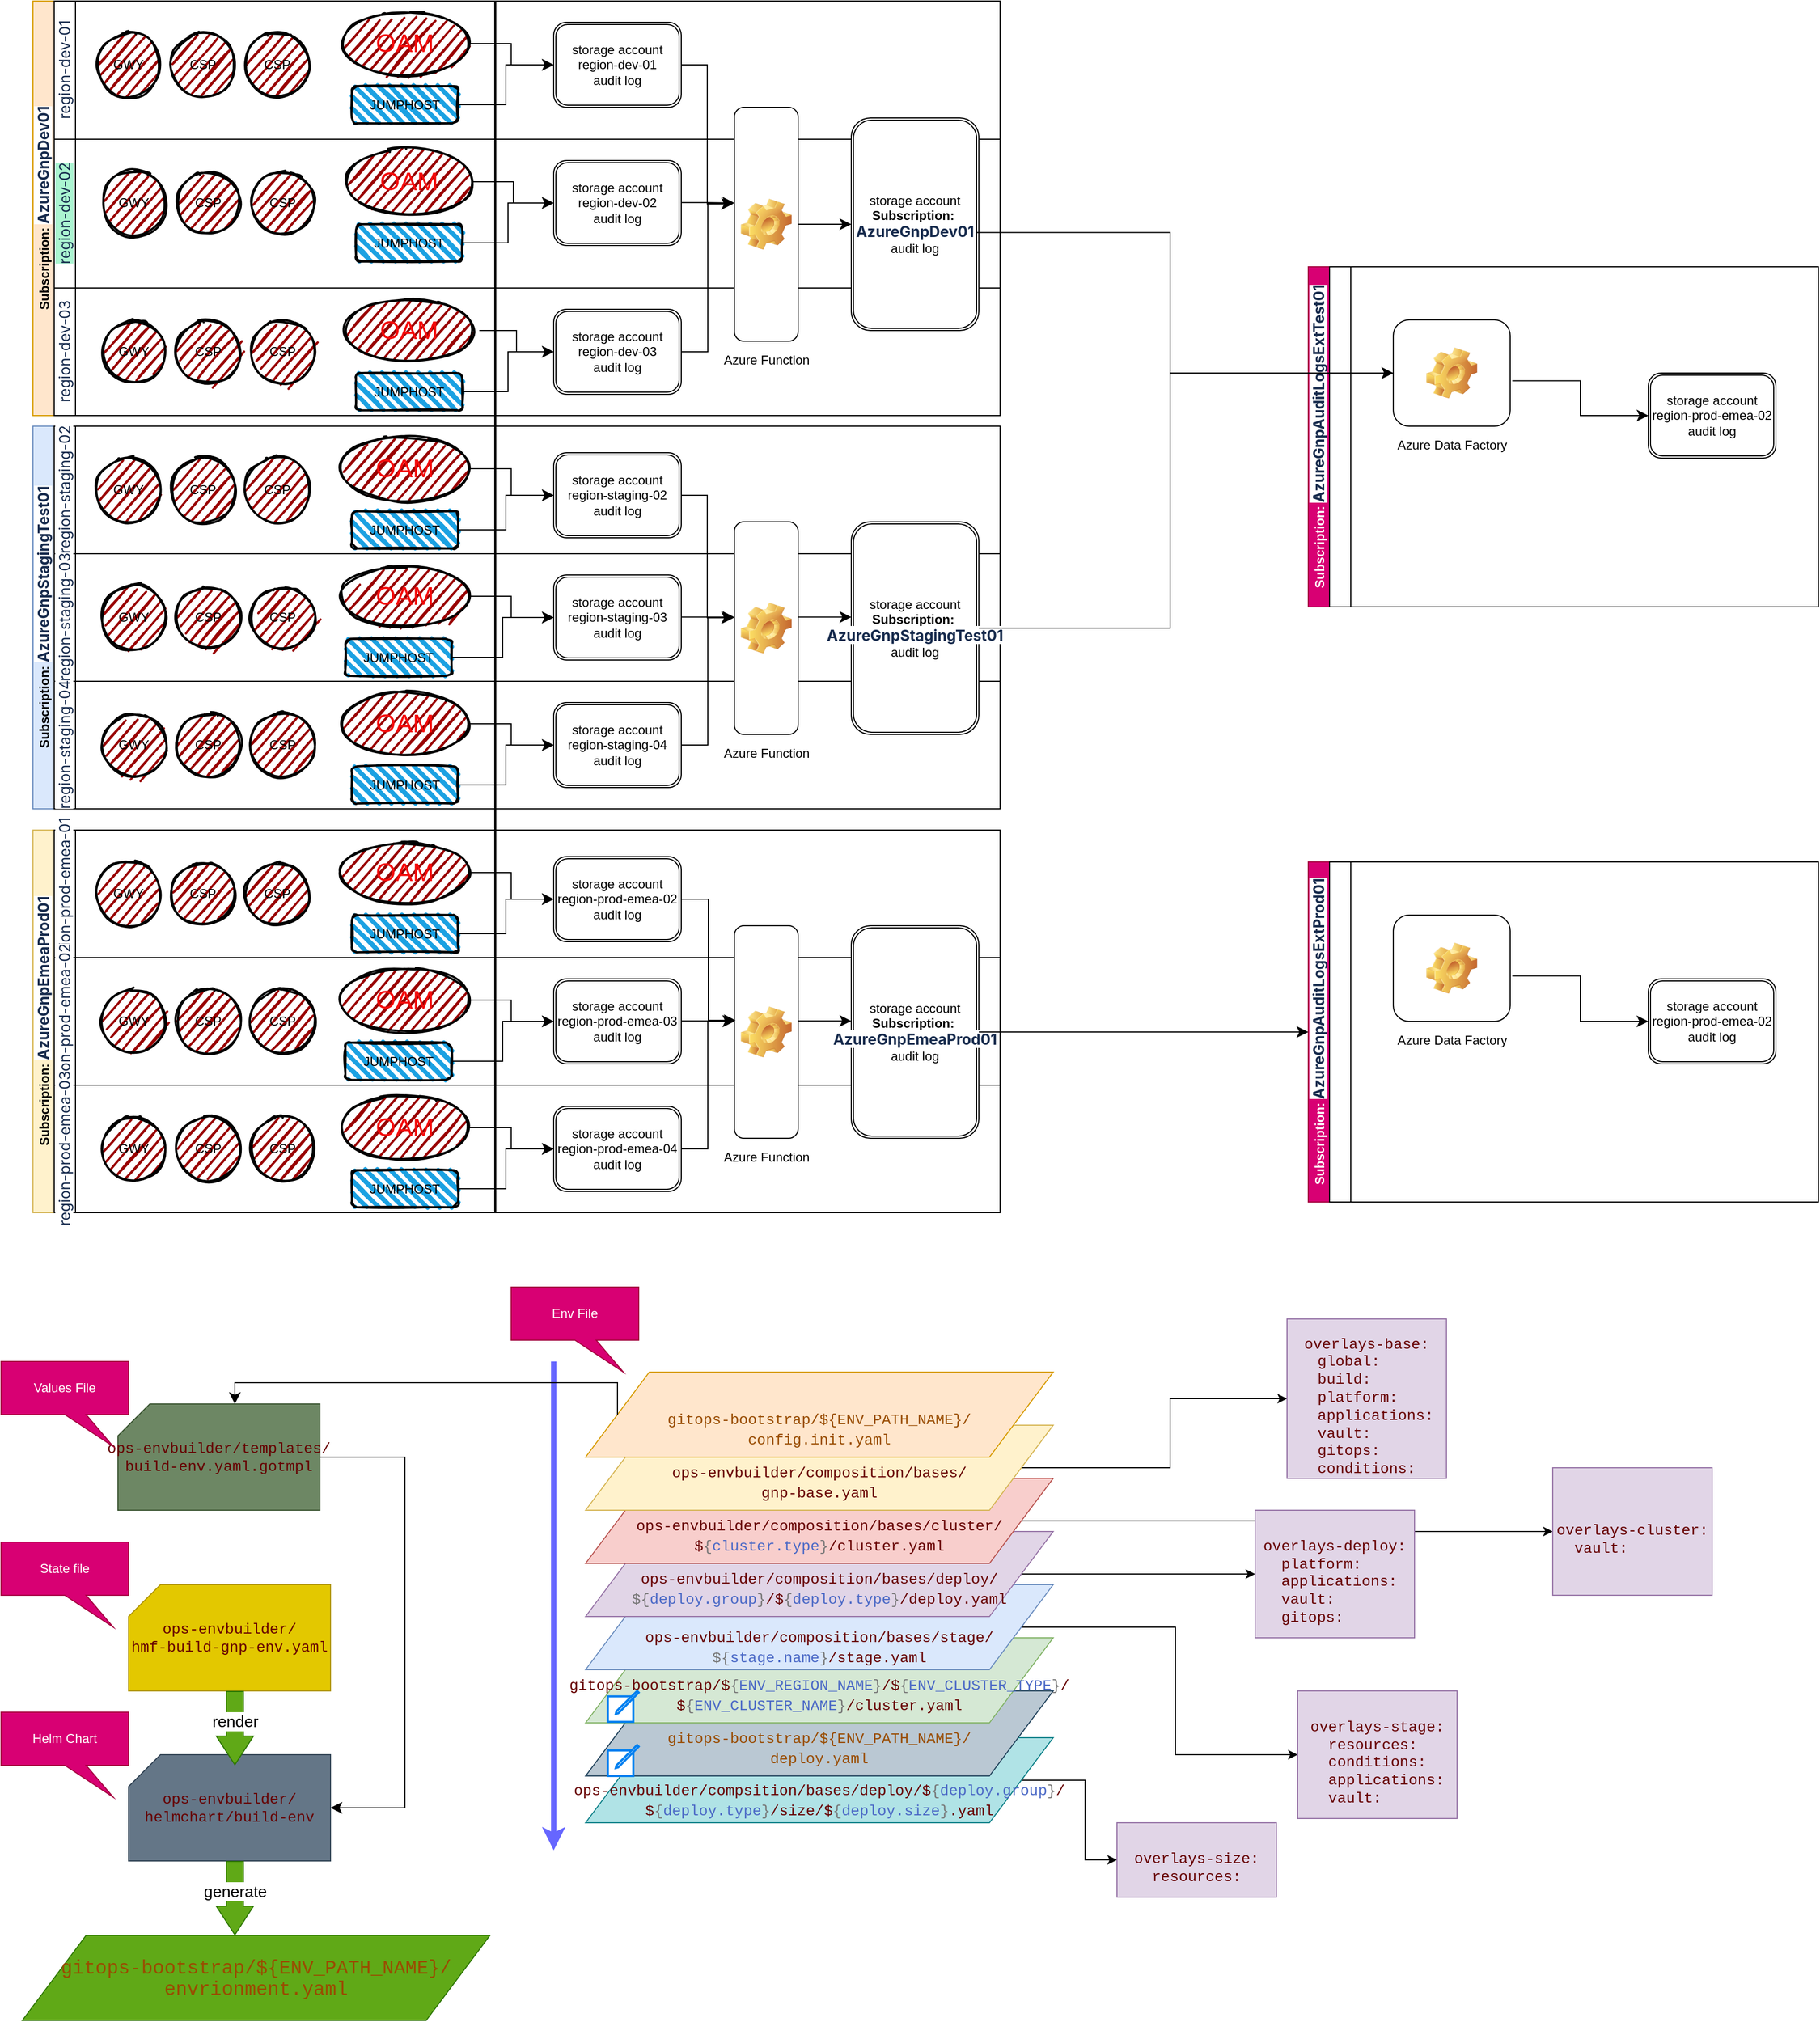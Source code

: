 <mxfile version="24.8.3">
  <diagram id="prtHgNgQTEPvFCAcTncT" name="Page-1">
    <mxGraphModel dx="1687" dy="829" grid="1" gridSize="10" guides="1" tooltips="1" connect="1" arrows="1" fold="1" page="1" pageScale="1" pageWidth="827" pageHeight="1169" math="0" shadow="0">
      <root>
        <mxCell id="0" />
        <mxCell id="1" parent="0" />
        <mxCell id="dNxyNK7c78bLwvsdeMH5-19" value="Subscription:&amp;nbsp;&lt;strong style=&quot;color: rgb(23, 43, 77); font-family: -apple-system, BlinkMacSystemFont, &amp;quot;Segoe UI&amp;quot;, Roboto, Oxygen, Ubuntu, &amp;quot;Fira Sans&amp;quot;, &amp;quot;Droid Sans&amp;quot;, &amp;quot;Helvetica Neue&amp;quot;, sans-serif; font-size: 14px; text-wrap-mode: wrap; background-color: rgb(255, 255, 255);&quot;&gt;AzureGnpDev01&lt;/strong&gt;" style="swimlane;html=1;childLayout=stackLayout;resizeParent=1;resizeParentMax=0;horizontal=0;startSize=20;horizontalStack=0;fillColor=#ffe6cc;strokeColor=#d79b00;" parent="1" vertex="1">
          <mxGeometry x="120" y="120" width="910" height="390" as="geometry" />
        </mxCell>
        <mxCell id="dNxyNK7c78bLwvsdeMH5-20" value="&lt;span style=&quot;color: rgb(23, 43, 77); font-family: -apple-system, BlinkMacSystemFont, &amp;quot;Segoe UI&amp;quot;, Roboto, Oxygen, Ubuntu, &amp;quot;Fira Sans&amp;quot;, &amp;quot;Droid Sans&amp;quot;, &amp;quot;Helvetica Neue&amp;quot;, sans-serif; font-size: 14px; font-weight: 400; text-align: left; text-wrap-mode: wrap; background-color: rgb(255, 255, 255);&quot;&gt;region-dev-01&lt;/span&gt;" style="swimlane;html=1;startSize=20;horizontal=0;" parent="dNxyNK7c78bLwvsdeMH5-19" vertex="1">
          <mxGeometry x="20" width="890" height="130" as="geometry" />
        </mxCell>
        <mxCell id="paLNZTY16HyD8g1cgg1j-2" value="GWY" style="ellipse;whiteSpace=wrap;html=1;strokeWidth=2;fillWeight=2;hachureGap=8;fillColor=#990000;fillStyle=dots;sketch=1;" parent="dNxyNK7c78bLwvsdeMH5-20" vertex="1">
          <mxGeometry x="40" y="30" width="60" height="60" as="geometry" />
        </mxCell>
        <mxCell id="paLNZTY16HyD8g1cgg1j-1" value="&lt;font color=&quot;#f40b0b&quot; style=&quot;font-size: 24px;&quot;&gt;OAM&lt;/font&gt;" style="ellipse;whiteSpace=wrap;html=1;strokeWidth=2;fillWeight=2;hachureGap=8;fillColor=#990000;fillStyle=dots;sketch=1;" parent="dNxyNK7c78bLwvsdeMH5-20" vertex="1">
          <mxGeometry x="270" y="10" width="120" height="60" as="geometry" />
        </mxCell>
        <mxCell id="paLNZTY16HyD8g1cgg1j-3" value="CSP" style="ellipse;whiteSpace=wrap;html=1;strokeWidth=2;fillWeight=2;hachureGap=8;fillColor=#990000;fillStyle=dots;sketch=1;" parent="dNxyNK7c78bLwvsdeMH5-20" vertex="1">
          <mxGeometry x="110" y="30" width="60" height="60" as="geometry" />
        </mxCell>
        <mxCell id="paLNZTY16HyD8g1cgg1j-4" value="CSP" style="ellipse;whiteSpace=wrap;html=1;strokeWidth=2;fillWeight=2;hachureGap=8;fillColor=#990000;fillStyle=dots;sketch=1;" parent="dNxyNK7c78bLwvsdeMH5-20" vertex="1">
          <mxGeometry x="180" y="30" width="60" height="60" as="geometry" />
        </mxCell>
        <mxCell id="paLNZTY16HyD8g1cgg1j-29" value="JUMPHOST" style="rounded=1;whiteSpace=wrap;html=1;strokeWidth=2;fillWeight=4;hachureGap=8;hachureAngle=45;fillColor=#1ba1e2;sketch=1;" parent="dNxyNK7c78bLwvsdeMH5-20" vertex="1">
          <mxGeometry x="280" y="80" width="100" height="35" as="geometry" />
        </mxCell>
        <mxCell id="paLNZTY16HyD8g1cgg1j-40" value="storage account&lt;div&gt;region-dev-01&lt;/div&gt;&lt;div&gt;audit log&lt;/div&gt;" style="shape=ext;double=1;rounded=1;whiteSpace=wrap;html=1;" parent="dNxyNK7c78bLwvsdeMH5-20" vertex="1">
          <mxGeometry x="470" y="20" width="120" height="80" as="geometry" />
        </mxCell>
        <mxCell id="paLNZTY16HyD8g1cgg1j-48" value="" style="edgeStyle=elbowEdgeStyle;elbow=horizontal;endArrow=classic;html=1;curved=0;rounded=0;endSize=8;startSize=8;entryX=0;entryY=0.5;entryDx=0;entryDy=0;exitX=1;exitY=0.5;exitDx=0;exitDy=0;" parent="dNxyNK7c78bLwvsdeMH5-20" source="paLNZTY16HyD8g1cgg1j-1" target="paLNZTY16HyD8g1cgg1j-40" edge="1">
          <mxGeometry width="50" height="50" relative="1" as="geometry">
            <mxPoint x="390" y="100" as="sourcePoint" />
            <mxPoint x="440" y="50" as="targetPoint" />
          </mxGeometry>
        </mxCell>
        <mxCell id="paLNZTY16HyD8g1cgg1j-49" value="" style="edgeStyle=elbowEdgeStyle;elbow=horizontal;endArrow=classic;html=1;curved=0;rounded=0;endSize=8;startSize=8;entryX=0;entryY=0.5;entryDx=0;entryDy=0;exitX=1;exitY=0.5;exitDx=0;exitDy=0;" parent="dNxyNK7c78bLwvsdeMH5-20" source="paLNZTY16HyD8g1cgg1j-29" target="paLNZTY16HyD8g1cgg1j-40" edge="1">
          <mxGeometry width="50" height="50" relative="1" as="geometry">
            <mxPoint x="400" y="50" as="sourcePoint" />
            <mxPoint x="480" y="70" as="targetPoint" />
          </mxGeometry>
        </mxCell>
        <mxCell id="dNxyNK7c78bLwvsdeMH5-21" value="&lt;span style=&quot;color: rgb(23, 43, 77); font-family: -apple-system, BlinkMacSystemFont, &amp;quot;Segoe UI&amp;quot;, Roboto, Oxygen, Ubuntu, &amp;quot;Fira Sans&amp;quot;, &amp;quot;Droid Sans&amp;quot;, &amp;quot;Helvetica Neue&amp;quot;, sans-serif; font-size: 14px; font-weight: 400; text-align: left; text-wrap-mode: wrap; background-color: rgb(171, 245, 209);&quot;&gt;region-dev-02&lt;/span&gt;" style="swimlane;html=1;startSize=20;horizontal=0;" parent="dNxyNK7c78bLwvsdeMH5-19" vertex="1">
          <mxGeometry x="20" y="130" width="890" height="140" as="geometry" />
        </mxCell>
        <mxCell id="paLNZTY16HyD8g1cgg1j-5" value="GWY" style="ellipse;whiteSpace=wrap;html=1;strokeWidth=2;fillWeight=2;hachureGap=8;fillColor=#990000;fillStyle=dots;sketch=1;" parent="dNxyNK7c78bLwvsdeMH5-21" vertex="1">
          <mxGeometry x="45" y="30" width="60" height="60" as="geometry" />
        </mxCell>
        <mxCell id="paLNZTY16HyD8g1cgg1j-6" value="&lt;font color=&quot;#f40b0b&quot; style=&quot;font-size: 24px;&quot;&gt;OAM&lt;/font&gt;" style="ellipse;whiteSpace=wrap;html=1;strokeWidth=2;fillWeight=2;hachureGap=8;fillColor=#990000;fillStyle=dots;sketch=1;" parent="dNxyNK7c78bLwvsdeMH5-21" vertex="1">
          <mxGeometry x="274" y="10" width="120" height="60" as="geometry" />
        </mxCell>
        <mxCell id="paLNZTY16HyD8g1cgg1j-7" value="CSP" style="ellipse;whiteSpace=wrap;html=1;strokeWidth=2;fillWeight=2;hachureGap=8;fillColor=#990000;fillStyle=dots;sketch=1;" parent="dNxyNK7c78bLwvsdeMH5-21" vertex="1">
          <mxGeometry x="115" y="30" width="60" height="60" as="geometry" />
        </mxCell>
        <mxCell id="paLNZTY16HyD8g1cgg1j-8" value="CSP" style="ellipse;whiteSpace=wrap;html=1;strokeWidth=2;fillWeight=2;hachureGap=8;fillColor=#990000;fillStyle=dots;sketch=1;" parent="dNxyNK7c78bLwvsdeMH5-21" vertex="1">
          <mxGeometry x="185" y="30" width="60" height="60" as="geometry" />
        </mxCell>
        <mxCell id="paLNZTY16HyD8g1cgg1j-30" value="JUMPHOST" style="rounded=1;whiteSpace=wrap;html=1;strokeWidth=2;fillWeight=4;hachureGap=8;hachureAngle=45;fillColor=#1ba1e2;sketch=1;" parent="dNxyNK7c78bLwvsdeMH5-21" vertex="1">
          <mxGeometry x="284" y="80" width="100" height="35" as="geometry" />
        </mxCell>
        <mxCell id="paLNZTY16HyD8g1cgg1j-41" value="storage account&lt;div&gt;region-dev-02&lt;/div&gt;&lt;div&gt;audit log&lt;/div&gt;" style="shape=ext;double=1;rounded=1;whiteSpace=wrap;html=1;" parent="dNxyNK7c78bLwvsdeMH5-21" vertex="1">
          <mxGeometry x="470" y="20" width="120" height="80" as="geometry" />
        </mxCell>
        <mxCell id="paLNZTY16HyD8g1cgg1j-50" value="" style="edgeStyle=elbowEdgeStyle;elbow=horizontal;endArrow=classic;html=1;curved=0;rounded=0;endSize=8;startSize=8;" parent="dNxyNK7c78bLwvsdeMH5-21" source="paLNZTY16HyD8g1cgg1j-6" target="paLNZTY16HyD8g1cgg1j-41" edge="1">
          <mxGeometry width="50" height="50" relative="1" as="geometry">
            <mxPoint x="410" y="-70" as="sourcePoint" />
            <mxPoint x="490" y="-50" as="targetPoint" />
          </mxGeometry>
        </mxCell>
        <mxCell id="paLNZTY16HyD8g1cgg1j-51" value="" style="edgeStyle=elbowEdgeStyle;elbow=horizontal;endArrow=classic;html=1;curved=0;rounded=0;endSize=8;startSize=8;entryX=0;entryY=0.5;entryDx=0;entryDy=0;exitX=1;exitY=0.5;exitDx=0;exitDy=0;" parent="dNxyNK7c78bLwvsdeMH5-21" source="paLNZTY16HyD8g1cgg1j-30" target="paLNZTY16HyD8g1cgg1j-41" edge="1">
          <mxGeometry width="50" height="50" relative="1" as="geometry">
            <mxPoint x="420" y="-60" as="sourcePoint" />
            <mxPoint x="500" y="-40" as="targetPoint" />
          </mxGeometry>
        </mxCell>
        <mxCell id="paLNZTY16HyD8g1cgg1j-72" value="" style="edgeStyle=elbowEdgeStyle;elbow=horizontal;endArrow=classic;html=1;curved=0;rounded=0;endSize=8;startSize=8;exitX=1;exitY=0.5;exitDx=0;exitDy=0;entryX=0;entryY=0.5;entryDx=0;entryDy=0;" parent="dNxyNK7c78bLwvsdeMH5-21" edge="1">
          <mxGeometry width="50" height="50" relative="1" as="geometry">
            <mxPoint x="590" y="59.66" as="sourcePoint" />
            <mxPoint x="640" y="60" as="targetPoint" />
          </mxGeometry>
        </mxCell>
        <mxCell id="dNxyNK7c78bLwvsdeMH5-22" value="&lt;span style=&quot;color: rgb(23, 43, 77); font-family: -apple-system, BlinkMacSystemFont, &amp;quot;Segoe UI&amp;quot;, Roboto, Oxygen, Ubuntu, &amp;quot;Fira Sans&amp;quot;, &amp;quot;Droid Sans&amp;quot;, &amp;quot;Helvetica Neue&amp;quot;, sans-serif; font-size: 14px; font-weight: 400; text-align: left; text-wrap-mode: wrap; background-color: rgb(255, 255, 255);&quot;&gt;region-dev-03&lt;/span&gt;" style="swimlane;html=1;startSize=20;horizontal=0;" parent="dNxyNK7c78bLwvsdeMH5-19" vertex="1">
          <mxGeometry x="20" y="270" width="890" height="120" as="geometry" />
        </mxCell>
        <mxCell id="paLNZTY16HyD8g1cgg1j-9" value="GWY" style="ellipse;whiteSpace=wrap;html=1;strokeWidth=2;fillWeight=2;hachureGap=8;fillColor=#990000;fillStyle=dots;sketch=1;" parent="dNxyNK7c78bLwvsdeMH5-22" vertex="1">
          <mxGeometry x="45" y="30" width="60" height="60" as="geometry" />
        </mxCell>
        <mxCell id="paLNZTY16HyD8g1cgg1j-10" value="&lt;font color=&quot;#f40b0b&quot; style=&quot;font-size: 24px;&quot;&gt;OAM&lt;/font&gt;" style="ellipse;whiteSpace=wrap;html=1;strokeWidth=2;fillWeight=2;hachureGap=8;fillColor=#990000;fillStyle=dots;sketch=1;" parent="dNxyNK7c78bLwvsdeMH5-22" vertex="1">
          <mxGeometry x="274" y="10" width="120" height="60" as="geometry" />
        </mxCell>
        <mxCell id="paLNZTY16HyD8g1cgg1j-11" value="CSP" style="ellipse;whiteSpace=wrap;html=1;strokeWidth=2;fillWeight=2;hachureGap=8;fillColor=#990000;fillStyle=dots;sketch=1;" parent="dNxyNK7c78bLwvsdeMH5-22" vertex="1">
          <mxGeometry x="115" y="30" width="60" height="60" as="geometry" />
        </mxCell>
        <mxCell id="paLNZTY16HyD8g1cgg1j-12" value="CSP" style="ellipse;whiteSpace=wrap;html=1;strokeWidth=2;fillWeight=2;hachureGap=8;fillColor=#990000;fillStyle=dots;sketch=1;" parent="dNxyNK7c78bLwvsdeMH5-22" vertex="1">
          <mxGeometry x="185" y="30" width="60" height="60" as="geometry" />
        </mxCell>
        <mxCell id="paLNZTY16HyD8g1cgg1j-31" value="JUMPHOST" style="rounded=1;whiteSpace=wrap;html=1;strokeWidth=2;fillWeight=4;hachureGap=8;hachureAngle=45;fillColor=#1ba1e2;sketch=1;" parent="dNxyNK7c78bLwvsdeMH5-22" vertex="1">
          <mxGeometry x="284" y="80" width="100" height="35" as="geometry" />
        </mxCell>
        <mxCell id="paLNZTY16HyD8g1cgg1j-42" value="storage account&lt;div&gt;region-dev-03&lt;/div&gt;&lt;div&gt;audit log&lt;/div&gt;" style="shape=ext;double=1;rounded=1;whiteSpace=wrap;html=1;" parent="dNxyNK7c78bLwvsdeMH5-22" vertex="1">
          <mxGeometry x="470" y="20" width="120" height="80" as="geometry" />
        </mxCell>
        <mxCell id="paLNZTY16HyD8g1cgg1j-53" value="" style="edgeStyle=elbowEdgeStyle;elbow=horizontal;endArrow=classic;html=1;curved=0;rounded=0;endSize=8;startSize=8;exitX=1;exitY=0.5;exitDx=0;exitDy=0;entryX=0;entryY=0.5;entryDx=0;entryDy=0;" parent="dNxyNK7c78bLwvsdeMH5-22" source="paLNZTY16HyD8g1cgg1j-31" target="paLNZTY16HyD8g1cgg1j-42" edge="1">
          <mxGeometry width="50" height="50" relative="1" as="geometry">
            <mxPoint x="410" y="50" as="sourcePoint" />
            <mxPoint x="480" y="70" as="targetPoint" />
          </mxGeometry>
        </mxCell>
        <mxCell id="paLNZTY16HyD8g1cgg1j-69" value="storage account&lt;div&gt;&lt;span style=&quot;font-weight: 700; text-wrap-mode: nowrap;&quot;&gt;Subscription:&amp;nbsp;&lt;br&gt;&lt;/span&gt;&lt;strong style=&quot;color: rgb(23, 43, 77); font-family: -apple-system, BlinkMacSystemFont, &amp;quot;Segoe UI&amp;quot;, Roboto, Oxygen, Ubuntu, &amp;quot;Fira Sans&amp;quot;, &amp;quot;Droid Sans&amp;quot;, &amp;quot;Helvetica Neue&amp;quot;, sans-serif; font-size: 14px; background-color: rgb(255, 255, 255);&quot;&gt;AzureGnpDev01&lt;/strong&gt;&lt;/div&gt;&lt;div&gt;audit log&lt;/div&gt;" style="shape=ext;double=1;rounded=1;whiteSpace=wrap;html=1;" parent="dNxyNK7c78bLwvsdeMH5-22" vertex="1">
          <mxGeometry x="750" y="-160" width="120" height="200" as="geometry" />
        </mxCell>
        <mxCell id="paLNZTY16HyD8g1cgg1j-77" value="Azure Function" style="icon;html=1;image=img/clipart/Gear_128x128.png" parent="dNxyNK7c78bLwvsdeMH5-22" vertex="1">
          <mxGeometry x="640" y="-170" width="60" height="220" as="geometry" />
        </mxCell>
        <mxCell id="paLNZTY16HyD8g1cgg1j-78" value="" style="edgeStyle=elbowEdgeStyle;elbow=horizontal;endArrow=classic;html=1;curved=0;rounded=0;endSize=8;startSize=8;exitX=1;exitY=0.5;exitDx=0;exitDy=0;entryX=0;entryY=0.5;entryDx=0;entryDy=0;" parent="dNxyNK7c78bLwvsdeMH5-22" source="paLNZTY16HyD8g1cgg1j-77" target="paLNZTY16HyD8g1cgg1j-69" edge="1">
          <mxGeometry width="50" height="50" relative="1" as="geometry">
            <mxPoint x="600" y="-70.34" as="sourcePoint" />
            <mxPoint x="650" y="-70" as="targetPoint" />
          </mxGeometry>
        </mxCell>
        <mxCell id="paLNZTY16HyD8g1cgg1j-113" value="" style="edgeStyle=elbowEdgeStyle;elbow=horizontal;endArrow=classic;html=1;curved=0;rounded=0;endSize=8;startSize=8;exitX=1;exitY=0.5;exitDx=0;exitDy=0;entryX=-0.02;entryY=0.413;entryDx=0;entryDy=0;entryPerimeter=0;" parent="dNxyNK7c78bLwvsdeMH5-19" source="paLNZTY16HyD8g1cgg1j-40" target="paLNZTY16HyD8g1cgg1j-77" edge="1">
          <mxGeometry width="50" height="50" relative="1" as="geometry">
            <mxPoint x="620" y="199.66" as="sourcePoint" />
            <mxPoint x="670" y="200" as="targetPoint" />
          </mxGeometry>
        </mxCell>
        <mxCell id="paLNZTY16HyD8g1cgg1j-13" value="Subscription:&amp;nbsp;&lt;strong style=&quot;color: rgb(23, 43, 77); font-family: -apple-system, BlinkMacSystemFont, &amp;quot;Segoe UI&amp;quot;, Roboto, Oxygen, Ubuntu, &amp;quot;Fira Sans&amp;quot;, &amp;quot;Droid Sans&amp;quot;, &amp;quot;Helvetica Neue&amp;quot;, sans-serif; font-size: 14px; text-wrap-mode: wrap; background-color: rgb(255, 255, 255);&quot;&gt;AzureGnpStagingTest01&lt;/strong&gt;" style="swimlane;html=1;childLayout=stackLayout;resizeParent=1;resizeParentMax=0;horizontal=0;startSize=20;horizontalStack=0;fillColor=#dae8fc;strokeColor=#6c8ebf;" parent="1" vertex="1">
          <mxGeometry x="120" y="520" width="910" height="360" as="geometry" />
        </mxCell>
        <mxCell id="paLNZTY16HyD8g1cgg1j-14" value="&lt;span style=&quot;color: rgb(23, 43, 77); font-family: -apple-system, BlinkMacSystemFont, &amp;quot;Segoe UI&amp;quot;, Roboto, Oxygen, Ubuntu, &amp;quot;Fira Sans&amp;quot;, &amp;quot;Droid Sans&amp;quot;, &amp;quot;Helvetica Neue&amp;quot;, sans-serif; font-size: 14px; font-weight: 400; text-align: left; text-wrap-mode: wrap; background-color: rgb(255, 255, 255);&quot;&gt;region-staging-02&lt;/span&gt;" style="swimlane;html=1;startSize=20;horizontal=0;" parent="paLNZTY16HyD8g1cgg1j-13" vertex="1">
          <mxGeometry x="20" width="890" height="120" as="geometry" />
        </mxCell>
        <mxCell id="paLNZTY16HyD8g1cgg1j-15" value="GWY" style="ellipse;whiteSpace=wrap;html=1;strokeWidth=2;fillWeight=2;hachureGap=8;fillColor=#990000;fillStyle=dots;sketch=1;" parent="paLNZTY16HyD8g1cgg1j-14" vertex="1">
          <mxGeometry x="40" y="30" width="60" height="60" as="geometry" />
        </mxCell>
        <mxCell id="paLNZTY16HyD8g1cgg1j-16" value="&lt;font color=&quot;#f40b0b&quot; style=&quot;font-size: 24px;&quot;&gt;OAM&lt;/font&gt;" style="ellipse;whiteSpace=wrap;html=1;strokeWidth=2;fillWeight=2;hachureGap=8;fillColor=#990000;fillStyle=dots;sketch=1;" parent="paLNZTY16HyD8g1cgg1j-14" vertex="1">
          <mxGeometry x="270" y="10" width="120" height="60" as="geometry" />
        </mxCell>
        <mxCell id="paLNZTY16HyD8g1cgg1j-17" value="CSP" style="ellipse;whiteSpace=wrap;html=1;strokeWidth=2;fillWeight=2;hachureGap=8;fillColor=#990000;fillStyle=dots;sketch=1;" parent="paLNZTY16HyD8g1cgg1j-14" vertex="1">
          <mxGeometry x="110" y="30" width="60" height="60" as="geometry" />
        </mxCell>
        <mxCell id="paLNZTY16HyD8g1cgg1j-18" value="CSP" style="ellipse;whiteSpace=wrap;html=1;strokeWidth=2;fillWeight=2;hachureGap=8;fillColor=#990000;fillStyle=dots;sketch=1;" parent="paLNZTY16HyD8g1cgg1j-14" vertex="1">
          <mxGeometry x="180" y="30" width="60" height="60" as="geometry" />
        </mxCell>
        <mxCell id="paLNZTY16HyD8g1cgg1j-32" value="JUMPHOST" style="rounded=1;whiteSpace=wrap;html=1;strokeWidth=2;fillWeight=4;hachureGap=8;hachureAngle=45;fillColor=#1ba1e2;sketch=1;" parent="paLNZTY16HyD8g1cgg1j-14" vertex="1">
          <mxGeometry x="280" y="80" width="100" height="35" as="geometry" />
        </mxCell>
        <mxCell id="paLNZTY16HyD8g1cgg1j-43" value="storage account&lt;div&gt;region-staging-02&lt;/div&gt;&lt;div&gt;audit log&lt;/div&gt;" style="shape=ext;double=1;rounded=1;whiteSpace=wrap;html=1;" parent="paLNZTY16HyD8g1cgg1j-14" vertex="1">
          <mxGeometry x="470" y="25" width="120" height="80" as="geometry" />
        </mxCell>
        <mxCell id="paLNZTY16HyD8g1cgg1j-54" value="" style="edgeStyle=elbowEdgeStyle;elbow=horizontal;endArrow=classic;html=1;curved=0;rounded=0;endSize=8;startSize=8;exitX=1;exitY=0.5;exitDx=0;exitDy=0;entryX=0;entryY=0.5;entryDx=0;entryDy=0;" parent="paLNZTY16HyD8g1cgg1j-14" source="paLNZTY16HyD8g1cgg1j-16" target="paLNZTY16HyD8g1cgg1j-43" edge="1">
          <mxGeometry width="50" height="50" relative="1" as="geometry">
            <mxPoint x="394" y="-42" as="sourcePoint" />
            <mxPoint x="480" y="-80" as="targetPoint" />
          </mxGeometry>
        </mxCell>
        <mxCell id="paLNZTY16HyD8g1cgg1j-55" value="" style="edgeStyle=elbowEdgeStyle;elbow=horizontal;endArrow=classic;html=1;curved=0;rounded=0;endSize=8;startSize=8;exitX=1;exitY=0.5;exitDx=0;exitDy=0;entryX=0;entryY=0.5;entryDx=0;entryDy=0;" parent="paLNZTY16HyD8g1cgg1j-14" source="paLNZTY16HyD8g1cgg1j-32" target="paLNZTY16HyD8g1cgg1j-43" edge="1">
          <mxGeometry width="50" height="50" relative="1" as="geometry">
            <mxPoint x="400" y="50" as="sourcePoint" />
            <mxPoint x="480" y="75" as="targetPoint" />
          </mxGeometry>
        </mxCell>
        <mxCell id="paLNZTY16HyD8g1cgg1j-19" value="&lt;span style=&quot;color: rgb(23, 43, 77); font-family: -apple-system, BlinkMacSystemFont, &amp;quot;Segoe UI&amp;quot;, Roboto, Oxygen, Ubuntu, &amp;quot;Fira Sans&amp;quot;, &amp;quot;Droid Sans&amp;quot;, &amp;quot;Helvetica Neue&amp;quot;, sans-serif; font-size: 14px; font-weight: 400; text-align: left; text-wrap-mode: wrap; background-color: rgb(255, 255, 255);&quot;&gt;region-staging-03&lt;/span&gt;" style="swimlane;html=1;startSize=20;horizontal=0;" parent="paLNZTY16HyD8g1cgg1j-13" vertex="1">
          <mxGeometry x="20" y="120" width="890" height="120" as="geometry" />
        </mxCell>
        <mxCell id="paLNZTY16HyD8g1cgg1j-20" value="GWY" style="ellipse;whiteSpace=wrap;html=1;strokeWidth=2;fillWeight=2;hachureGap=8;fillColor=#990000;fillStyle=dots;sketch=1;" parent="paLNZTY16HyD8g1cgg1j-19" vertex="1">
          <mxGeometry x="45" y="30" width="60" height="60" as="geometry" />
        </mxCell>
        <mxCell id="paLNZTY16HyD8g1cgg1j-21" value="&lt;font color=&quot;#f40b0b&quot; style=&quot;font-size: 24px;&quot;&gt;OAM&lt;/font&gt;" style="ellipse;whiteSpace=wrap;html=1;strokeWidth=2;fillWeight=2;hachureGap=8;fillColor=#990000;fillStyle=dots;sketch=1;" parent="paLNZTY16HyD8g1cgg1j-19" vertex="1">
          <mxGeometry x="270" y="10" width="120" height="60" as="geometry" />
        </mxCell>
        <mxCell id="paLNZTY16HyD8g1cgg1j-22" value="CSP" style="ellipse;whiteSpace=wrap;html=1;strokeWidth=2;fillWeight=2;hachureGap=8;fillColor=#990000;fillStyle=dots;sketch=1;" parent="paLNZTY16HyD8g1cgg1j-19" vertex="1">
          <mxGeometry x="115" y="30" width="60" height="60" as="geometry" />
        </mxCell>
        <mxCell id="paLNZTY16HyD8g1cgg1j-23" value="CSP" style="ellipse;whiteSpace=wrap;html=1;strokeWidth=2;fillWeight=2;hachureGap=8;fillColor=#990000;fillStyle=dots;sketch=1;" parent="paLNZTY16HyD8g1cgg1j-19" vertex="1">
          <mxGeometry x="185" y="30" width="60" height="60" as="geometry" />
        </mxCell>
        <mxCell id="paLNZTY16HyD8g1cgg1j-33" value="JUMPHOST" style="rounded=1;whiteSpace=wrap;html=1;strokeWidth=2;fillWeight=4;hachureGap=8;hachureAngle=45;fillColor=#1ba1e2;sketch=1;" parent="paLNZTY16HyD8g1cgg1j-19" vertex="1">
          <mxGeometry x="274" y="80" width="100" height="35" as="geometry" />
        </mxCell>
        <mxCell id="paLNZTY16HyD8g1cgg1j-44" value="storage account&lt;div&gt;region-staging-03&lt;/div&gt;&lt;div&gt;audit log&lt;/div&gt;" style="shape=ext;double=1;rounded=1;whiteSpace=wrap;html=1;" parent="paLNZTY16HyD8g1cgg1j-19" vertex="1">
          <mxGeometry x="470" y="20" width="120" height="80" as="geometry" />
        </mxCell>
        <mxCell id="paLNZTY16HyD8g1cgg1j-56" value="" style="edgeStyle=elbowEdgeStyle;elbow=horizontal;endArrow=classic;html=1;curved=0;rounded=0;endSize=8;startSize=8;exitX=1;exitY=0.5;exitDx=0;exitDy=0;" parent="paLNZTY16HyD8g1cgg1j-19" source="paLNZTY16HyD8g1cgg1j-21" target="paLNZTY16HyD8g1cgg1j-44" edge="1">
          <mxGeometry width="50" height="50" relative="1" as="geometry">
            <mxPoint x="410" y="-60" as="sourcePoint" />
            <mxPoint x="490" y="-35" as="targetPoint" />
          </mxGeometry>
        </mxCell>
        <mxCell id="paLNZTY16HyD8g1cgg1j-57" value="" style="edgeStyle=elbowEdgeStyle;elbow=horizontal;endArrow=classic;html=1;curved=0;rounded=0;endSize=8;startSize=8;exitX=1;exitY=0.5;exitDx=0;exitDy=0;entryX=0;entryY=0.5;entryDx=0;entryDy=0;" parent="paLNZTY16HyD8g1cgg1j-19" source="paLNZTY16HyD8g1cgg1j-33" target="paLNZTY16HyD8g1cgg1j-44" edge="1">
          <mxGeometry width="50" height="50" relative="1" as="geometry">
            <mxPoint x="400" y="50" as="sourcePoint" />
            <mxPoint x="480" y="70" as="targetPoint" />
          </mxGeometry>
        </mxCell>
        <mxCell id="paLNZTY16HyD8g1cgg1j-75" value="" style="edgeStyle=elbowEdgeStyle;elbow=horizontal;endArrow=classic;html=1;curved=0;rounded=0;endSize=8;startSize=8;exitX=1;exitY=0.5;exitDx=0;exitDy=0;" parent="paLNZTY16HyD8g1cgg1j-19" edge="1">
          <mxGeometry width="50" height="50" relative="1" as="geometry">
            <mxPoint x="590" y="59.66" as="sourcePoint" />
            <mxPoint x="640" y="59.66" as="targetPoint" />
          </mxGeometry>
        </mxCell>
        <mxCell id="paLNZTY16HyD8g1cgg1j-79" value="" style="edgeStyle=elbowEdgeStyle;elbow=horizontal;endArrow=classic;html=1;curved=0;rounded=0;endSize=8;startSize=8;exitX=1;exitY=0.5;exitDx=0;exitDy=0;entryX=0;entryY=0.5;entryDx=0;entryDy=0;" parent="paLNZTY16HyD8g1cgg1j-19" edge="1">
          <mxGeometry width="50" height="50" relative="1" as="geometry">
            <mxPoint x="700" y="59.66" as="sourcePoint" />
            <mxPoint x="750" y="59.66" as="targetPoint" />
          </mxGeometry>
        </mxCell>
        <mxCell id="paLNZTY16HyD8g1cgg1j-24" value="&lt;span style=&quot;color: rgb(23, 43, 77); font-family: -apple-system, BlinkMacSystemFont, &amp;quot;Segoe UI&amp;quot;, Roboto, Oxygen, Ubuntu, &amp;quot;Fira Sans&amp;quot;, &amp;quot;Droid Sans&amp;quot;, &amp;quot;Helvetica Neue&amp;quot;, sans-serif; font-size: 14px; font-weight: 400; text-align: left; text-wrap-mode: wrap; background-color: rgb(255, 255, 255);&quot;&gt;region-staging-04&lt;/span&gt;" style="swimlane;html=1;startSize=20;horizontal=0;" parent="paLNZTY16HyD8g1cgg1j-13" vertex="1">
          <mxGeometry x="20" y="240" width="890" height="120" as="geometry" />
        </mxCell>
        <mxCell id="paLNZTY16HyD8g1cgg1j-25" value="GWY" style="ellipse;whiteSpace=wrap;html=1;strokeWidth=2;fillWeight=2;hachureGap=8;fillColor=#990000;fillStyle=dots;sketch=1;" parent="paLNZTY16HyD8g1cgg1j-24" vertex="1">
          <mxGeometry x="45" y="30" width="60" height="60" as="geometry" />
        </mxCell>
        <mxCell id="paLNZTY16HyD8g1cgg1j-26" value="&lt;font color=&quot;#f40b0b&quot; style=&quot;font-size: 24px;&quot;&gt;OAM&lt;/font&gt;" style="ellipse;whiteSpace=wrap;html=1;strokeWidth=2;fillWeight=2;hachureGap=8;fillColor=#990000;fillStyle=dots;sketch=1;" parent="paLNZTY16HyD8g1cgg1j-24" vertex="1">
          <mxGeometry x="270" y="10" width="120" height="60" as="geometry" />
        </mxCell>
        <mxCell id="paLNZTY16HyD8g1cgg1j-27" value="CSP" style="ellipse;whiteSpace=wrap;html=1;strokeWidth=2;fillWeight=2;hachureGap=8;fillColor=#990000;fillStyle=dots;sketch=1;" parent="paLNZTY16HyD8g1cgg1j-24" vertex="1">
          <mxGeometry x="115" y="30" width="60" height="60" as="geometry" />
        </mxCell>
        <mxCell id="paLNZTY16HyD8g1cgg1j-28" value="CSP" style="ellipse;whiteSpace=wrap;html=1;strokeWidth=2;fillWeight=2;hachureGap=8;fillColor=#990000;fillStyle=dots;sketch=1;" parent="paLNZTY16HyD8g1cgg1j-24" vertex="1">
          <mxGeometry x="185" y="30" width="60" height="60" as="geometry" />
        </mxCell>
        <mxCell id="paLNZTY16HyD8g1cgg1j-34" value="JUMPHOST" style="rounded=1;whiteSpace=wrap;html=1;strokeWidth=2;fillWeight=4;hachureGap=8;hachureAngle=45;fillColor=#1ba1e2;sketch=1;" parent="paLNZTY16HyD8g1cgg1j-24" vertex="1">
          <mxGeometry x="280" y="80" width="100" height="35" as="geometry" />
        </mxCell>
        <mxCell id="paLNZTY16HyD8g1cgg1j-37" value="" style="line;strokeWidth=2;direction=south;html=1;" parent="paLNZTY16HyD8g1cgg1j-24" vertex="1">
          <mxGeometry x="410" y="-640" width="10" height="760" as="geometry" />
        </mxCell>
        <mxCell id="paLNZTY16HyD8g1cgg1j-45" value="storage account&lt;div&gt;region-staging-04&lt;/div&gt;&lt;div&gt;audit log&lt;/div&gt;" style="shape=ext;double=1;rounded=1;whiteSpace=wrap;html=1;" parent="paLNZTY16HyD8g1cgg1j-24" vertex="1">
          <mxGeometry x="470" y="20" width="120" height="80" as="geometry" />
        </mxCell>
        <mxCell id="paLNZTY16HyD8g1cgg1j-58" value="" style="edgeStyle=elbowEdgeStyle;elbow=horizontal;endArrow=classic;html=1;curved=0;rounded=0;endSize=8;startSize=8;exitX=1;exitY=0.5;exitDx=0;exitDy=0;entryX=0;entryY=0.5;entryDx=0;entryDy=0;" parent="paLNZTY16HyD8g1cgg1j-24" source="paLNZTY16HyD8g1cgg1j-26" target="paLNZTY16HyD8g1cgg1j-45" edge="1">
          <mxGeometry width="50" height="50" relative="1" as="geometry">
            <mxPoint x="410" y="-60" as="sourcePoint" />
            <mxPoint x="490" y="-40" as="targetPoint" />
          </mxGeometry>
        </mxCell>
        <mxCell id="paLNZTY16HyD8g1cgg1j-59" value="" style="edgeStyle=elbowEdgeStyle;elbow=horizontal;endArrow=classic;html=1;curved=0;rounded=0;endSize=8;startSize=8;exitX=1;exitY=0.5;exitDx=0;exitDy=0;entryX=0;entryY=0.5;entryDx=0;entryDy=0;" parent="paLNZTY16HyD8g1cgg1j-24" source="paLNZTY16HyD8g1cgg1j-34" target="paLNZTY16HyD8g1cgg1j-45" edge="1">
          <mxGeometry width="50" height="50" relative="1" as="geometry">
            <mxPoint x="400" y="50" as="sourcePoint" />
            <mxPoint x="480" y="70" as="targetPoint" />
          </mxGeometry>
        </mxCell>
        <mxCell id="paLNZTY16HyD8g1cgg1j-70" value="storage account&lt;div&gt;&lt;span style=&quot;font-weight: 700; text-wrap-mode: nowrap;&quot;&gt;Subscription:&amp;nbsp;&lt;br&gt;&lt;/span&gt;&lt;strong style=&quot;color: rgb(23, 43, 77); font-family: -apple-system, BlinkMacSystemFont, &amp;quot;Segoe UI&amp;quot;, Roboto, Oxygen, Ubuntu, &amp;quot;Fira Sans&amp;quot;, &amp;quot;Droid Sans&amp;quot;, &amp;quot;Helvetica Neue&amp;quot;, sans-serif; font-size: 14px; background-color: rgb(255, 255, 255);&quot;&gt;AzureGnpStagingTest01&lt;/strong&gt;&lt;/div&gt;&lt;div&gt;audit log&lt;/div&gt;" style="shape=ext;double=1;rounded=1;whiteSpace=wrap;html=1;" parent="paLNZTY16HyD8g1cgg1j-24" vertex="1">
          <mxGeometry x="750" y="-150" width="120" height="200" as="geometry" />
        </mxCell>
        <mxCell id="paLNZTY16HyD8g1cgg1j-67" value="Azure Function" style="icon;html=1;image=img/clipart/Gear_128x128.png" parent="paLNZTY16HyD8g1cgg1j-24" vertex="1">
          <mxGeometry x="640" y="-150" width="60" height="200" as="geometry" />
        </mxCell>
        <mxCell id="paLNZTY16HyD8g1cgg1j-115" value="" style="edgeStyle=elbowEdgeStyle;elbow=horizontal;endArrow=classic;html=1;curved=0;rounded=0;endSize=8;startSize=8;exitX=1;exitY=0.5;exitDx=0;exitDy=0;entryX=-0.02;entryY=0.451;entryDx=0;entryDy=0;entryPerimeter=0;" parent="paLNZTY16HyD8g1cgg1j-13" source="paLNZTY16HyD8g1cgg1j-43" target="paLNZTY16HyD8g1cgg1j-67" edge="1">
          <mxGeometry width="50" height="50" relative="1" as="geometry">
            <mxPoint x="620" y="189.66" as="sourcePoint" />
            <mxPoint x="670" y="189.66" as="targetPoint" />
          </mxGeometry>
        </mxCell>
        <mxCell id="paLNZTY16HyD8g1cgg1j-52" value="" style="edgeStyle=elbowEdgeStyle;elbow=horizontal;endArrow=classic;html=1;curved=0;rounded=0;endSize=8;startSize=8;" parent="1" target="paLNZTY16HyD8g1cgg1j-42" edge="1">
          <mxGeometry width="50" height="50" relative="1" as="geometry">
            <mxPoint x="540" y="430" as="sourcePoint" />
            <mxPoint x="650" y="220" as="targetPoint" />
          </mxGeometry>
        </mxCell>
        <mxCell id="paLNZTY16HyD8g1cgg1j-80" value="Subscription:&amp;nbsp;&lt;strong style=&quot;color: rgb(23, 43, 77); font-family: -apple-system, BlinkMacSystemFont, &amp;quot;Segoe UI&amp;quot;, Roboto, Oxygen, Ubuntu, &amp;quot;Fira Sans&amp;quot;, &amp;quot;Droid Sans&amp;quot;, &amp;quot;Helvetica Neue&amp;quot;, sans-serif; font-size: 14px; text-wrap-mode: wrap; background-color: rgb(255, 255, 255);&quot;&gt;&lt;span class=&quot;ui-provider bkn bko bkp bkq bkr bks bkt bku bkv bkw bkx bky bkz bla blb blc bld ble blf blg blh bli blj blk bll blm bln blo blp blq blr bls blt blu blv&quot;&gt;AzureGnpEmeaProd01&lt;/span&gt;&lt;/strong&gt;" style="swimlane;html=1;childLayout=stackLayout;resizeParent=1;resizeParentMax=0;horizontal=0;startSize=20;horizontalStack=0;fillColor=#fff2cc;strokeColor=#d6b656;" parent="1" vertex="1">
          <mxGeometry x="120" y="900" width="910" height="360" as="geometry" />
        </mxCell>
        <mxCell id="paLNZTY16HyD8g1cgg1j-81" value="&lt;span style=&quot;color: rgb(23, 43, 77); font-family: -apple-system, BlinkMacSystemFont, &amp;quot;Segoe UI&amp;quot;, Roboto, Oxygen, Ubuntu, &amp;quot;Fira Sans&amp;quot;, &amp;quot;Droid Sans&amp;quot;, &amp;quot;Helvetica Neue&amp;quot;, sans-serif; font-size: 14px; font-weight: 400; text-align: left; text-wrap-mode: wrap; background-color: rgb(255, 255, 255);&quot;&gt;region-prod-emea-01&lt;/span&gt;" style="swimlane;html=1;startSize=20;horizontal=0;" parent="paLNZTY16HyD8g1cgg1j-80" vertex="1">
          <mxGeometry x="20" width="890" height="120" as="geometry" />
        </mxCell>
        <mxCell id="paLNZTY16HyD8g1cgg1j-82" value="GWY" style="ellipse;whiteSpace=wrap;html=1;strokeWidth=2;fillWeight=2;hachureGap=8;fillColor=#990000;fillStyle=dots;sketch=1;" parent="paLNZTY16HyD8g1cgg1j-81" vertex="1">
          <mxGeometry x="40" y="30" width="60" height="60" as="geometry" />
        </mxCell>
        <mxCell id="paLNZTY16HyD8g1cgg1j-83" value="&lt;font color=&quot;#f40b0b&quot; style=&quot;font-size: 24px;&quot;&gt;OAM&lt;/font&gt;" style="ellipse;whiteSpace=wrap;html=1;strokeWidth=2;fillWeight=2;hachureGap=8;fillColor=#990000;fillStyle=dots;sketch=1;" parent="paLNZTY16HyD8g1cgg1j-81" vertex="1">
          <mxGeometry x="270" y="10" width="120" height="60" as="geometry" />
        </mxCell>
        <mxCell id="paLNZTY16HyD8g1cgg1j-84" value="CSP" style="ellipse;whiteSpace=wrap;html=1;strokeWidth=2;fillWeight=2;hachureGap=8;fillColor=#990000;fillStyle=dots;sketch=1;" parent="paLNZTY16HyD8g1cgg1j-81" vertex="1">
          <mxGeometry x="110" y="30" width="60" height="60" as="geometry" />
        </mxCell>
        <mxCell id="paLNZTY16HyD8g1cgg1j-85" value="CSP" style="ellipse;whiteSpace=wrap;html=1;strokeWidth=2;fillWeight=2;hachureGap=8;fillColor=#990000;fillStyle=dots;sketch=1;" parent="paLNZTY16HyD8g1cgg1j-81" vertex="1">
          <mxGeometry x="180" y="30" width="60" height="60" as="geometry" />
        </mxCell>
        <mxCell id="paLNZTY16HyD8g1cgg1j-86" value="JUMPHOST" style="rounded=1;whiteSpace=wrap;html=1;strokeWidth=2;fillWeight=4;hachureGap=8;hachureAngle=45;fillColor=#1ba1e2;sketch=1;" parent="paLNZTY16HyD8g1cgg1j-81" vertex="1">
          <mxGeometry x="280" y="80" width="100" height="35" as="geometry" />
        </mxCell>
        <mxCell id="paLNZTY16HyD8g1cgg1j-87" value="storage account&lt;div&gt;region-prod-emea-02&lt;/div&gt;&lt;div&gt;audit log&lt;/div&gt;" style="shape=ext;double=1;rounded=1;whiteSpace=wrap;html=1;" parent="paLNZTY16HyD8g1cgg1j-81" vertex="1">
          <mxGeometry x="470" y="25" width="120" height="80" as="geometry" />
        </mxCell>
        <mxCell id="paLNZTY16HyD8g1cgg1j-88" value="" style="edgeStyle=elbowEdgeStyle;elbow=horizontal;endArrow=classic;html=1;curved=0;rounded=0;endSize=8;startSize=8;exitX=1;exitY=0.5;exitDx=0;exitDy=0;entryX=0;entryY=0.5;entryDx=0;entryDy=0;" parent="paLNZTY16HyD8g1cgg1j-81" source="paLNZTY16HyD8g1cgg1j-83" target="paLNZTY16HyD8g1cgg1j-87" edge="1">
          <mxGeometry width="50" height="50" relative="1" as="geometry">
            <mxPoint x="394" y="-42" as="sourcePoint" />
            <mxPoint x="480" y="-80" as="targetPoint" />
          </mxGeometry>
        </mxCell>
        <mxCell id="paLNZTY16HyD8g1cgg1j-89" value="" style="edgeStyle=elbowEdgeStyle;elbow=horizontal;endArrow=classic;html=1;curved=0;rounded=0;endSize=8;startSize=8;exitX=1;exitY=0.5;exitDx=0;exitDy=0;entryX=0;entryY=0.5;entryDx=0;entryDy=0;" parent="paLNZTY16HyD8g1cgg1j-81" source="paLNZTY16HyD8g1cgg1j-86" target="paLNZTY16HyD8g1cgg1j-87" edge="1">
          <mxGeometry width="50" height="50" relative="1" as="geometry">
            <mxPoint x="400" y="50" as="sourcePoint" />
            <mxPoint x="480" y="75" as="targetPoint" />
          </mxGeometry>
        </mxCell>
        <mxCell id="paLNZTY16HyD8g1cgg1j-90" value="&lt;span style=&quot;color: rgb(23, 43, 77); font-family: -apple-system, BlinkMacSystemFont, &amp;quot;Segoe UI&amp;quot;, Roboto, Oxygen, Ubuntu, &amp;quot;Fira Sans&amp;quot;, &amp;quot;Droid Sans&amp;quot;, &amp;quot;Helvetica Neue&amp;quot;, sans-serif; font-size: 14px; font-weight: 400; text-align: left; text-wrap-mode: wrap; background-color: rgb(255, 255, 255);&quot;&gt;region-prod-emea-02&lt;/span&gt;" style="swimlane;html=1;startSize=20;horizontal=0;" parent="paLNZTY16HyD8g1cgg1j-80" vertex="1">
          <mxGeometry x="20" y="120" width="890" height="120" as="geometry" />
        </mxCell>
        <mxCell id="paLNZTY16HyD8g1cgg1j-91" value="GWY" style="ellipse;whiteSpace=wrap;html=1;strokeWidth=2;fillWeight=2;hachureGap=8;fillColor=#990000;fillStyle=dots;sketch=1;" parent="paLNZTY16HyD8g1cgg1j-90" vertex="1">
          <mxGeometry x="45" y="30" width="60" height="60" as="geometry" />
        </mxCell>
        <mxCell id="paLNZTY16HyD8g1cgg1j-92" value="&lt;font color=&quot;#f40b0b&quot; style=&quot;font-size: 24px;&quot;&gt;OAM&lt;/font&gt;" style="ellipse;whiteSpace=wrap;html=1;strokeWidth=2;fillWeight=2;hachureGap=8;fillColor=#990000;fillStyle=dots;sketch=1;" parent="paLNZTY16HyD8g1cgg1j-90" vertex="1">
          <mxGeometry x="270" y="10" width="120" height="60" as="geometry" />
        </mxCell>
        <mxCell id="paLNZTY16HyD8g1cgg1j-93" value="CSP" style="ellipse;whiteSpace=wrap;html=1;strokeWidth=2;fillWeight=2;hachureGap=8;fillColor=#990000;fillStyle=dots;sketch=1;" parent="paLNZTY16HyD8g1cgg1j-90" vertex="1">
          <mxGeometry x="115" y="30" width="60" height="60" as="geometry" />
        </mxCell>
        <mxCell id="paLNZTY16HyD8g1cgg1j-94" value="CSP" style="ellipse;whiteSpace=wrap;html=1;strokeWidth=2;fillWeight=2;hachureGap=8;fillColor=#990000;fillStyle=dots;sketch=1;" parent="paLNZTY16HyD8g1cgg1j-90" vertex="1">
          <mxGeometry x="185" y="30" width="60" height="60" as="geometry" />
        </mxCell>
        <mxCell id="paLNZTY16HyD8g1cgg1j-95" value="JUMPHOST" style="rounded=1;whiteSpace=wrap;html=1;strokeWidth=2;fillWeight=4;hachureGap=8;hachureAngle=45;fillColor=#1ba1e2;sketch=1;" parent="paLNZTY16HyD8g1cgg1j-90" vertex="1">
          <mxGeometry x="274" y="80" width="100" height="35" as="geometry" />
        </mxCell>
        <mxCell id="paLNZTY16HyD8g1cgg1j-96" value="storage account&lt;div&gt;region-prod-emea-03&lt;/div&gt;&lt;div&gt;audit log&lt;/div&gt;" style="shape=ext;double=1;rounded=1;whiteSpace=wrap;html=1;" parent="paLNZTY16HyD8g1cgg1j-90" vertex="1">
          <mxGeometry x="470" y="20" width="120" height="80" as="geometry" />
        </mxCell>
        <mxCell id="paLNZTY16HyD8g1cgg1j-97" value="" style="edgeStyle=elbowEdgeStyle;elbow=horizontal;endArrow=classic;html=1;curved=0;rounded=0;endSize=8;startSize=8;exitX=1;exitY=0.5;exitDx=0;exitDy=0;" parent="paLNZTY16HyD8g1cgg1j-90" source="paLNZTY16HyD8g1cgg1j-92" target="paLNZTY16HyD8g1cgg1j-96" edge="1">
          <mxGeometry width="50" height="50" relative="1" as="geometry">
            <mxPoint x="410" y="-60" as="sourcePoint" />
            <mxPoint x="490" y="-35" as="targetPoint" />
          </mxGeometry>
        </mxCell>
        <mxCell id="paLNZTY16HyD8g1cgg1j-98" value="" style="edgeStyle=elbowEdgeStyle;elbow=horizontal;endArrow=classic;html=1;curved=0;rounded=0;endSize=8;startSize=8;exitX=1;exitY=0.5;exitDx=0;exitDy=0;entryX=0;entryY=0.5;entryDx=0;entryDy=0;" parent="paLNZTY16HyD8g1cgg1j-90" source="paLNZTY16HyD8g1cgg1j-95" target="paLNZTY16HyD8g1cgg1j-96" edge="1">
          <mxGeometry width="50" height="50" relative="1" as="geometry">
            <mxPoint x="400" y="50" as="sourcePoint" />
            <mxPoint x="480" y="70" as="targetPoint" />
          </mxGeometry>
        </mxCell>
        <mxCell id="paLNZTY16HyD8g1cgg1j-99" value="" style="edgeStyle=elbowEdgeStyle;elbow=horizontal;endArrow=classic;html=1;curved=0;rounded=0;endSize=8;startSize=8;exitX=1;exitY=0.5;exitDx=0;exitDy=0;" parent="paLNZTY16HyD8g1cgg1j-90" edge="1">
          <mxGeometry width="50" height="50" relative="1" as="geometry">
            <mxPoint x="590" y="59.66" as="sourcePoint" />
            <mxPoint x="640" y="59.66" as="targetPoint" />
          </mxGeometry>
        </mxCell>
        <mxCell id="paLNZTY16HyD8g1cgg1j-100" value="" style="edgeStyle=elbowEdgeStyle;elbow=horizontal;endArrow=classic;html=1;curved=0;rounded=0;endSize=8;startSize=8;exitX=1;exitY=0.5;exitDx=0;exitDy=0;entryX=0;entryY=0.5;entryDx=0;entryDy=0;" parent="paLNZTY16HyD8g1cgg1j-90" edge="1">
          <mxGeometry width="50" height="50" relative="1" as="geometry">
            <mxPoint x="700" y="59.66" as="sourcePoint" />
            <mxPoint x="750" y="59.66" as="targetPoint" />
          </mxGeometry>
        </mxCell>
        <mxCell id="paLNZTY16HyD8g1cgg1j-101" value="&lt;span style=&quot;color: rgb(23, 43, 77); font-family: -apple-system, BlinkMacSystemFont, &amp;quot;Segoe UI&amp;quot;, Roboto, Oxygen, Ubuntu, &amp;quot;Fira Sans&amp;quot;, &amp;quot;Droid Sans&amp;quot;, &amp;quot;Helvetica Neue&amp;quot;, sans-serif; font-size: 14px; font-weight: 400; text-align: left; text-wrap-mode: wrap; background-color: rgb(255, 255, 255);&quot;&gt;region-prod-emea-03&lt;/span&gt;" style="swimlane;html=1;startSize=20;horizontal=0;" parent="paLNZTY16HyD8g1cgg1j-80" vertex="1">
          <mxGeometry x="20" y="240" width="890" height="120" as="geometry" />
        </mxCell>
        <mxCell id="paLNZTY16HyD8g1cgg1j-102" value="GWY" style="ellipse;whiteSpace=wrap;html=1;strokeWidth=2;fillWeight=2;hachureGap=8;fillColor=#990000;fillStyle=dots;sketch=1;" parent="paLNZTY16HyD8g1cgg1j-101" vertex="1">
          <mxGeometry x="45" y="30" width="60" height="60" as="geometry" />
        </mxCell>
        <mxCell id="paLNZTY16HyD8g1cgg1j-103" value="&lt;font color=&quot;#f40b0b&quot; style=&quot;font-size: 24px;&quot;&gt;OAM&lt;/font&gt;" style="ellipse;whiteSpace=wrap;html=1;strokeWidth=2;fillWeight=2;hachureGap=8;fillColor=#990000;fillStyle=dots;sketch=1;" parent="paLNZTY16HyD8g1cgg1j-101" vertex="1">
          <mxGeometry x="270" y="10" width="120" height="60" as="geometry" />
        </mxCell>
        <mxCell id="paLNZTY16HyD8g1cgg1j-104" value="CSP" style="ellipse;whiteSpace=wrap;html=1;strokeWidth=2;fillWeight=2;hachureGap=8;fillColor=#990000;fillStyle=dots;sketch=1;" parent="paLNZTY16HyD8g1cgg1j-101" vertex="1">
          <mxGeometry x="115" y="30" width="60" height="60" as="geometry" />
        </mxCell>
        <mxCell id="paLNZTY16HyD8g1cgg1j-105" value="CSP" style="ellipse;whiteSpace=wrap;html=1;strokeWidth=2;fillWeight=2;hachureGap=8;fillColor=#990000;fillStyle=dots;sketch=1;" parent="paLNZTY16HyD8g1cgg1j-101" vertex="1">
          <mxGeometry x="185" y="30" width="60" height="60" as="geometry" />
        </mxCell>
        <mxCell id="paLNZTY16HyD8g1cgg1j-106" value="JUMPHOST" style="rounded=1;whiteSpace=wrap;html=1;strokeWidth=2;fillWeight=4;hachureGap=8;hachureAngle=45;fillColor=#1ba1e2;sketch=1;" parent="paLNZTY16HyD8g1cgg1j-101" vertex="1">
          <mxGeometry x="280" y="80" width="100" height="35" as="geometry" />
        </mxCell>
        <mxCell id="paLNZTY16HyD8g1cgg1j-107" value="" style="line;strokeWidth=2;direction=south;html=1;" parent="paLNZTY16HyD8g1cgg1j-101" vertex="1">
          <mxGeometry x="410" y="-640" width="10" height="760" as="geometry" />
        </mxCell>
        <mxCell id="paLNZTY16HyD8g1cgg1j-108" value="storage account&lt;div&gt;region-prod-emea-04&lt;/div&gt;&lt;div&gt;audit log&lt;/div&gt;" style="shape=ext;double=1;rounded=1;whiteSpace=wrap;html=1;" parent="paLNZTY16HyD8g1cgg1j-101" vertex="1">
          <mxGeometry x="470" y="20" width="120" height="80" as="geometry" />
        </mxCell>
        <mxCell id="paLNZTY16HyD8g1cgg1j-109" value="" style="edgeStyle=elbowEdgeStyle;elbow=horizontal;endArrow=classic;html=1;curved=0;rounded=0;endSize=8;startSize=8;exitX=1;exitY=0.5;exitDx=0;exitDy=0;entryX=0;entryY=0.5;entryDx=0;entryDy=0;" parent="paLNZTY16HyD8g1cgg1j-101" source="paLNZTY16HyD8g1cgg1j-103" target="paLNZTY16HyD8g1cgg1j-108" edge="1">
          <mxGeometry width="50" height="50" relative="1" as="geometry">
            <mxPoint x="410" y="-60" as="sourcePoint" />
            <mxPoint x="490" y="-40" as="targetPoint" />
          </mxGeometry>
        </mxCell>
        <mxCell id="paLNZTY16HyD8g1cgg1j-110" value="" style="edgeStyle=elbowEdgeStyle;elbow=horizontal;endArrow=classic;html=1;curved=0;rounded=0;endSize=8;startSize=8;exitX=1;exitY=0.5;exitDx=0;exitDy=0;entryX=0;entryY=0.5;entryDx=0;entryDy=0;" parent="paLNZTY16HyD8g1cgg1j-101" source="paLNZTY16HyD8g1cgg1j-106" target="paLNZTY16HyD8g1cgg1j-108" edge="1">
          <mxGeometry width="50" height="50" relative="1" as="geometry">
            <mxPoint x="400" y="50" as="sourcePoint" />
            <mxPoint x="480" y="70" as="targetPoint" />
          </mxGeometry>
        </mxCell>
        <mxCell id="paLNZTY16HyD8g1cgg1j-111" value="storage account&lt;div&gt;&lt;span style=&quot;font-weight: 700; text-wrap-mode: nowrap;&quot;&gt;Subscription:&amp;nbsp;&lt;br&gt;&lt;/span&gt;&lt;strong style=&quot;color: rgb(23, 43, 77); font-family: -apple-system, BlinkMacSystemFont, &amp;quot;Segoe UI&amp;quot;, Roboto, Oxygen, Ubuntu, &amp;quot;Fira Sans&amp;quot;, &amp;quot;Droid Sans&amp;quot;, &amp;quot;Helvetica Neue&amp;quot;, sans-serif; font-size: 14px; background-color: rgb(255, 255, 255);&quot;&gt;&lt;span class=&quot;ui-provider bkn bko bkp bkq bkr bks bkt bku bkv bkw bkx bky bkz bla blb blc bld ble blf blg blh bli blj blk bll blm bln blo blp blq blr bls blt blu blv&quot;&gt;AzureGnpEmeaProd01&lt;/span&gt;&lt;/strong&gt;&lt;/div&gt;&lt;div&gt;audit log&lt;/div&gt;" style="shape=ext;double=1;rounded=1;whiteSpace=wrap;html=1;" parent="paLNZTY16HyD8g1cgg1j-101" vertex="1">
          <mxGeometry x="750" y="-150" width="120" height="200" as="geometry" />
        </mxCell>
        <mxCell id="paLNZTY16HyD8g1cgg1j-112" value="Azure Function" style="icon;html=1;image=img/clipart/Gear_128x128.png" parent="paLNZTY16HyD8g1cgg1j-101" vertex="1">
          <mxGeometry x="640" y="-150" width="60" height="200" as="geometry" />
        </mxCell>
        <mxCell id="paLNZTY16HyD8g1cgg1j-117" value="" style="edgeStyle=elbowEdgeStyle;elbow=horizontal;endArrow=classic;html=1;curved=0;rounded=0;endSize=8;startSize=8;exitX=1;exitY=0.5;exitDx=0;exitDy=0;entryX=0.02;entryY=0.445;entryDx=0;entryDy=0;entryPerimeter=0;" parent="paLNZTY16HyD8g1cgg1j-80" source="paLNZTY16HyD8g1cgg1j-87" target="paLNZTY16HyD8g1cgg1j-112" edge="1">
          <mxGeometry width="50" height="50" relative="1" as="geometry">
            <mxPoint x="620" y="189.66" as="sourcePoint" />
            <mxPoint x="670" y="189.66" as="targetPoint" />
          </mxGeometry>
        </mxCell>
        <mxCell id="paLNZTY16HyD8g1cgg1j-114" value="" style="edgeStyle=elbowEdgeStyle;elbow=horizontal;endArrow=classic;html=1;curved=0;rounded=0;endSize=8;startSize=8;exitX=1;exitY=0.5;exitDx=0;exitDy=0;" parent="1" source="paLNZTY16HyD8g1cgg1j-42" edge="1">
          <mxGeometry width="50" height="50" relative="1" as="geometry">
            <mxPoint x="740" y="190" as="sourcePoint" />
            <mxPoint x="780" y="310" as="targetPoint" />
          </mxGeometry>
        </mxCell>
        <mxCell id="paLNZTY16HyD8g1cgg1j-116" value="" style="edgeStyle=elbowEdgeStyle;elbow=horizontal;endArrow=classic;html=1;curved=0;rounded=0;endSize=8;startSize=8;exitX=1;exitY=0.5;exitDx=0;exitDy=0;" parent="1" source="paLNZTY16HyD8g1cgg1j-45" edge="1">
          <mxGeometry width="50" height="50" relative="1" as="geometry">
            <mxPoint x="740" y="595" as="sourcePoint" />
            <mxPoint x="780" y="700" as="targetPoint" />
          </mxGeometry>
        </mxCell>
        <mxCell id="paLNZTY16HyD8g1cgg1j-118" value="" style="edgeStyle=elbowEdgeStyle;elbow=horizontal;endArrow=classic;html=1;curved=0;rounded=0;endSize=8;startSize=8;exitX=1;exitY=0.5;exitDx=0;exitDy=0;" parent="1" source="paLNZTY16HyD8g1cgg1j-108" edge="1">
          <mxGeometry width="50" height="50" relative="1" as="geometry">
            <mxPoint x="740" y="975" as="sourcePoint" />
            <mxPoint x="780" y="1080" as="targetPoint" />
          </mxGeometry>
        </mxCell>
        <mxCell id="paLNZTY16HyD8g1cgg1j-119" value="Subscription:&amp;nbsp;&lt;strong style=&quot;color: rgb(23, 43, 77); font-family: -apple-system, BlinkMacSystemFont, &amp;quot;Segoe UI&amp;quot;, Roboto, Oxygen, Ubuntu, &amp;quot;Fira Sans&amp;quot;, &amp;quot;Droid Sans&amp;quot;, &amp;quot;Helvetica Neue&amp;quot;, sans-serif; font-size: 14px; text-wrap-mode: wrap; background-color: rgb(255, 255, 255);&quot;&gt;&lt;span class=&quot;ui-provider bkn bko bkp bkq bkr bks bkt bku bkv bkw bkx bky bkz bla blb blc bld ble blf blg blh bli blj blk bll blm bln blo blp blq blr bls blt blu blv&quot;&gt;AzureGnpAuditLogsExtTest01&lt;/span&gt;&lt;/strong&gt;" style="swimlane;html=1;childLayout=stackLayout;resizeParent=1;resizeParentMax=0;horizontal=0;startSize=20;horizontalStack=0;fillColor=#d80073;strokeColor=#A50040;fontColor=#ffffff;" parent="1" vertex="1">
          <mxGeometry x="1320" y="370" width="480" height="320" as="geometry" />
        </mxCell>
        <mxCell id="paLNZTY16HyD8g1cgg1j-120" value="" style="swimlane;html=1;startSize=20;horizontal=0;" parent="paLNZTY16HyD8g1cgg1j-119" vertex="1">
          <mxGeometry x="20" width="460" height="320" as="geometry" />
        </mxCell>
        <mxCell id="paLNZTY16HyD8g1cgg1j-126" value="storage account&lt;div&gt;region-prod-emea-02&lt;/div&gt;&lt;div&gt;audit log&lt;/div&gt;" style="shape=ext;double=1;rounded=1;whiteSpace=wrap;html=1;" parent="paLNZTY16HyD8g1cgg1j-120" vertex="1">
          <mxGeometry x="300" y="100" width="120" height="80" as="geometry" />
        </mxCell>
        <mxCell id="paLNZTY16HyD8g1cgg1j-154" value="Azure Data Factory" style="icon;html=1;image=img/clipart/Gear_128x128.png" parent="paLNZTY16HyD8g1cgg1j-120" vertex="1">
          <mxGeometry x="60" y="50" width="110" height="100" as="geometry" />
        </mxCell>
        <mxCell id="paLNZTY16HyD8g1cgg1j-152" value="" style="edgeStyle=elbowEdgeStyle;elbow=horizontal;endArrow=classic;html=1;curved=0;rounded=0;endSize=8;startSize=8;exitX=1.018;exitY=0.572;exitDx=0;exitDy=0;entryX=0;entryY=0.5;entryDx=0;entryDy=0;exitPerimeter=0;" parent="paLNZTY16HyD8g1cgg1j-120" source="paLNZTY16HyD8g1cgg1j-154" target="paLNZTY16HyD8g1cgg1j-126" edge="1">
          <mxGeometry width="50" height="50" relative="1" as="geometry">
            <mxPoint x="600" y="189.66" as="sourcePoint" />
            <mxPoint x="641.2" y="179.0" as="targetPoint" />
          </mxGeometry>
        </mxCell>
        <mxCell id="paLNZTY16HyD8g1cgg1j-155" value="Subscription:&amp;nbsp;&lt;strong style=&quot;color: rgb(23, 43, 77); font-family: -apple-system, BlinkMacSystemFont, &amp;quot;Segoe UI&amp;quot;, Roboto, Oxygen, Ubuntu, &amp;quot;Fira Sans&amp;quot;, &amp;quot;Droid Sans&amp;quot;, &amp;quot;Helvetica Neue&amp;quot;, sans-serif; font-size: 14px; text-wrap-mode: wrap; background-color: rgb(255, 255, 255);&quot;&gt;&lt;span class=&quot;ui-provider bkn bko bkp bkq bkr bks bkt bku bkv bkw bkx bky bkz bla blb blc bld ble blf blg blh bli blj blk bll blm bln blo blp blq blr bls blt blu blv&quot;&gt;AzureGnpAuditLogsExtProd01&lt;/span&gt;&lt;/strong&gt;" style="swimlane;html=1;childLayout=stackLayout;resizeParent=1;resizeParentMax=0;horizontal=0;startSize=20;horizontalStack=0;fillColor=#d80073;strokeColor=#A50040;fontColor=#ffffff;" parent="1" vertex="1">
          <mxGeometry x="1320" y="930" width="480" height="320" as="geometry" />
        </mxCell>
        <mxCell id="paLNZTY16HyD8g1cgg1j-156" value="" style="swimlane;html=1;startSize=20;horizontal=0;" parent="paLNZTY16HyD8g1cgg1j-155" vertex="1">
          <mxGeometry x="20" width="460" height="320" as="geometry" />
        </mxCell>
        <mxCell id="paLNZTY16HyD8g1cgg1j-157" value="storage account&lt;div&gt;region-prod-emea-02&lt;/div&gt;&lt;div&gt;audit log&lt;/div&gt;" style="shape=ext;double=1;rounded=1;whiteSpace=wrap;html=1;" parent="paLNZTY16HyD8g1cgg1j-156" vertex="1">
          <mxGeometry x="300" y="110" width="120" height="80" as="geometry" />
        </mxCell>
        <mxCell id="paLNZTY16HyD8g1cgg1j-158" value="Azure Data Factory" style="icon;html=1;image=img/clipart/Gear_128x128.png" parent="paLNZTY16HyD8g1cgg1j-156" vertex="1">
          <mxGeometry x="60" y="50" width="110" height="100" as="geometry" />
        </mxCell>
        <mxCell id="paLNZTY16HyD8g1cgg1j-159" value="" style="edgeStyle=elbowEdgeStyle;elbow=horizontal;endArrow=classic;html=1;curved=0;rounded=0;endSize=8;startSize=8;exitX=1.018;exitY=0.572;exitDx=0;exitDy=0;entryX=0;entryY=0.5;entryDx=0;entryDy=0;exitPerimeter=0;" parent="paLNZTY16HyD8g1cgg1j-156" source="paLNZTY16HyD8g1cgg1j-158" target="paLNZTY16HyD8g1cgg1j-157" edge="1">
          <mxGeometry width="50" height="50" relative="1" as="geometry">
            <mxPoint x="600" y="189.66" as="sourcePoint" />
            <mxPoint x="641.2" y="179.0" as="targetPoint" />
          </mxGeometry>
        </mxCell>
        <mxCell id="paLNZTY16HyD8g1cgg1j-160" value="" style="edgeStyle=elbowEdgeStyle;elbow=horizontal;endArrow=classic;html=1;curved=0;rounded=0;endSize=8;startSize=8;exitX=0.985;exitY=0.539;exitDx=0;exitDy=0;exitPerimeter=0;entryX=0;entryY=0.5;entryDx=0;entryDy=0;" parent="1" source="paLNZTY16HyD8g1cgg1j-69" target="paLNZTY16HyD8g1cgg1j-154" edge="1">
          <mxGeometry width="50" height="50" relative="1" as="geometry">
            <mxPoint x="1502" y="397" as="sourcePoint" />
            <mxPoint x="1210" y="580" as="targetPoint" />
            <Array as="points">
              <mxPoint x="1190" y="410" />
            </Array>
          </mxGeometry>
        </mxCell>
        <mxCell id="paLNZTY16HyD8g1cgg1j-161" value="" style="edgeStyle=elbowEdgeStyle;elbow=horizontal;endArrow=classic;html=1;curved=0;rounded=0;endSize=8;startSize=8;exitX=1;exitY=0.5;exitDx=0;exitDy=0;entryX=0;entryY=0.5;entryDx=0;entryDy=0;" parent="1" source="paLNZTY16HyD8g1cgg1j-70" target="paLNZTY16HyD8g1cgg1j-154" edge="1">
          <mxGeometry width="50" height="50" relative="1" as="geometry">
            <mxPoint x="1018" y="348" as="sourcePoint" />
            <mxPoint x="1390" y="470" as="targetPoint" />
            <Array as="points">
              <mxPoint x="1190" y="550" />
            </Array>
          </mxGeometry>
        </mxCell>
        <mxCell id="paLNZTY16HyD8g1cgg1j-162" value="" style="edgeStyle=elbowEdgeStyle;elbow=horizontal;endArrow=classic;html=1;curved=0;rounded=0;endSize=8;startSize=8;exitX=1;exitY=0.5;exitDx=0;exitDy=0;entryX=0;entryY=0.5;entryDx=0;entryDy=0;" parent="1" source="paLNZTY16HyD8g1cgg1j-111" target="paLNZTY16HyD8g1cgg1j-155" edge="1">
          <mxGeometry width="50" height="50" relative="1" as="geometry">
            <mxPoint x="1030" y="1100" as="sourcePoint" />
            <mxPoint x="1230" y="960" as="targetPoint" />
            <Array as="points">
              <mxPoint x="1170" y="1020" />
            </Array>
          </mxGeometry>
        </mxCell>
        <mxCell id="hv14pnEDx0AiCOdIn49Z-35" style="edgeStyle=orthogonalEdgeStyle;rounded=0;orthogonalLoop=1;jettySize=auto;html=1;exitX=1;exitY=0.5;exitDx=0;exitDy=0;entryX=0;entryY=0.5;entryDx=0;entryDy=0;" edge="1" parent="1" source="hv14pnEDx0AiCOdIn49Z-1" target="hv14pnEDx0AiCOdIn49Z-34">
          <mxGeometry relative="1" as="geometry" />
        </mxCell>
        <UserObject label="&lt;div style=&quot;font-family: Consolas, &amp;quot;Courier New&amp;quot;, monospace; font-size: 14px; line-height: 19px; white-space: pre;&quot;&gt;&lt;span style=&quot;color: rgb(102, 0, 0);&quot;&gt;&lt;br&gt;&lt;/span&gt;&lt;/div&gt;&lt;div style=&quot;font-family: Consolas, &amp;quot;Courier New&amp;quot;, monospace; font-size: 14px; line-height: 19px; white-space: pre;&quot;&gt;&lt;span style=&quot;color: rgb(102, 0, 0);&quot;&gt;&lt;br&gt;&lt;/span&gt;&lt;/div&gt;&lt;div style=&quot;font-family: Consolas, &amp;quot;Courier New&amp;quot;, monospace; font-size: 14px; line-height: 19px; white-space: pre;&quot;&gt;&lt;span style=&quot;color: rgb(102, 0, 0);&quot;&gt;ops-envbuilder/compsition/bases/deploy/$&lt;/span&gt;&lt;span style=&quot;color: rgb(119, 119, 119);&quot;&gt;{&lt;/span&gt;&lt;span style=&quot;color: rgb(75, 105, 198);&quot;&gt;deploy.group&lt;/span&gt;&lt;font style=&quot;&quot; color=&quot;#777777&quot;&gt;}&lt;/font&gt;&lt;span style=&quot;color: rgb(102, 0, 0);&quot;&gt;/&lt;/span&gt;&lt;/div&gt;&lt;div style=&quot;font-family: Consolas, &amp;quot;Courier New&amp;quot;, monospace; font-size: 14px; line-height: 19px; white-space: pre;&quot;&gt;&lt;span style=&quot;color: rgb(102, 0, 0);&quot;&gt;$&lt;/span&gt;&lt;span style=&quot;color: rgb(119, 119, 119);&quot;&gt;{&lt;/span&gt;&lt;span style=&quot;color: rgb(75, 105, 198);&quot;&gt;deploy.type&lt;/span&gt;&lt;span style=&quot;color: rgb(119, 119, 119);&quot;&gt;}&lt;/span&gt;&lt;span style=&quot;color: rgb(102, 0, 0);&quot;&gt;/size/$&lt;/span&gt;&lt;span style=&quot;color: rgb(119, 119, 119);&quot;&gt;{&lt;/span&gt;&lt;span style=&quot;color: rgb(75, 105, 198);&quot;&gt;deploy.size&lt;/span&gt;&lt;span style=&quot;color: rgb(119, 119, 119);&quot;&gt;}&lt;/span&gt;&lt;span style=&quot;color: rgb(102, 0, 0);&quot;&gt;.yaml&lt;/span&gt;&lt;/div&gt;" link="${ENV_PATH_NAME}/config.init.yaml" id="hv14pnEDx0AiCOdIn49Z-1">
          <mxCell style="shape=parallelogram;perimeter=parallelogramPerimeter;whiteSpace=wrap;html=1;fixedSize=1;size=60;fillColor=#b0e3e6;strokeColor=#0e8088;" vertex="1" parent="1">
            <mxGeometry x="640" y="1754" width="440" height="80" as="geometry" />
          </mxCell>
        </UserObject>
        <UserObject label="&lt;br&gt;&lt;div&gt;&lt;div&gt;&lt;font color=&quot;#994c00&quot;&gt;&lt;br&gt;&lt;/font&gt;&lt;/div&gt;&lt;div style=&quot;font-family: Consolas, &amp;quot;Courier New&amp;quot;, monospace; font-size: 14px; line-height: 19px; white-space: pre;&quot;&gt;&lt;font color=&quot;#994c00&quot;&gt;gitops-bootstrap/${ENV_PATH_NAME}/&lt;/font&gt;&lt;/div&gt;&lt;div style=&quot;font-family: Consolas, &amp;quot;Courier New&amp;quot;, monospace; font-size: 14px; line-height: 19px; white-space: pre;&quot;&gt;&lt;font color=&quot;#994c00&quot;&gt;deploy.yaml&lt;/font&gt;&lt;/div&gt;&lt;/div&gt;" link="${ENV_PATH_NAME}/config.init.yaml" id="hv14pnEDx0AiCOdIn49Z-4">
          <mxCell style="shape=parallelogram;perimeter=parallelogramPerimeter;whiteSpace=wrap;html=1;fixedSize=1;size=60;fillColor=#bac8d3;strokeColor=#23445d;" vertex="1" parent="1">
            <mxGeometry x="640" y="1710" width="440" height="80" as="geometry" />
          </mxCell>
        </UserObject>
        <UserObject label="&lt;div&gt;&lt;br&gt;&lt;/div&gt;&lt;div&gt;&lt;br&gt;&lt;/div&gt;&lt;div style=&quot;color: rgb(51, 51, 51); font-family: Consolas, &amp;quot;Courier New&amp;quot;, monospace; font-size: 14px; line-height: 19px; white-space: pre;&quot;&gt;&lt;span style=&quot;color: rgb(102, 0, 0);&quot;&gt;gitops-bootstrap/$&lt;/span&gt;&lt;span style=&quot;color: rgb(119, 119, 119);&quot;&gt;{&lt;/span&gt;&lt;span style=&quot;color: rgb(75, 105, 198);&quot;&gt;ENV_REGION_NAME&lt;/span&gt;&lt;span style=&quot;color: rgb(119, 119, 119);&quot;&gt;}&lt;/span&gt;&lt;span style=&quot;color: rgb(102, 0, 0);&quot;&gt;/$&lt;/span&gt;&lt;span style=&quot;color: rgb(119, 119, 119);&quot;&gt;{&lt;/span&gt;&lt;span style=&quot;color: rgb(75, 105, 198);&quot;&gt;ENV_CLUSTER_TYPE&lt;/span&gt;&lt;span style=&quot;color: rgb(119, 119, 119);&quot;&gt;}&lt;/span&gt;&lt;span style=&quot;color: rgb(102, 0, 0);&quot;&gt;/&lt;/span&gt;&lt;/div&gt;&lt;div style=&quot;color: rgb(51, 51, 51); font-family: Consolas, &amp;quot;Courier New&amp;quot;, monospace; font-size: 14px; line-height: 19px; white-space: pre;&quot;&gt;&lt;span style=&quot;color: rgb(102, 0, 0);&quot;&gt;$&lt;/span&gt;&lt;span style=&quot;color: rgb(119, 119, 119);&quot;&gt;{&lt;/span&gt;&lt;span style=&quot;color: rgb(75, 105, 198);&quot;&gt;ENV_CLUSTER_NAME&lt;/span&gt;&lt;span style=&quot;color: rgb(119, 119, 119);&quot;&gt;}&lt;/span&gt;&lt;span style=&quot;color: rgb(102, 0, 0);&quot;&gt;/cluster.yaml&lt;/span&gt;&lt;/div&gt;" link="${ENV_PATH_NAME}/config.init.yaml" id="hv14pnEDx0AiCOdIn49Z-5">
          <mxCell style="shape=parallelogram;perimeter=parallelogramPerimeter;whiteSpace=wrap;html=1;fixedSize=1;size=60;fillColor=#d5e8d4;strokeColor=#82b366;" vertex="1" parent="1">
            <mxGeometry x="640" y="1660" width="440" height="80" as="geometry" />
          </mxCell>
        </UserObject>
        <mxCell id="hv14pnEDx0AiCOdIn49Z-31" style="edgeStyle=orthogonalEdgeStyle;rounded=0;orthogonalLoop=1;jettySize=auto;html=1;entryX=0;entryY=0.5;entryDx=0;entryDy=0;" edge="1" parent="1" source="hv14pnEDx0AiCOdIn49Z-6" target="hv14pnEDx0AiCOdIn49Z-30">
          <mxGeometry relative="1" as="geometry" />
        </mxCell>
        <UserObject label="&lt;div style=&quot;color: rgb(51, 51, 51); font-family: Consolas, &amp;quot;Courier New&amp;quot;, monospace; font-size: 14px; line-height: 19px; white-space: pre;&quot;&gt;&lt;span style=&quot;color: rgb(102, 0, 0);&quot;&gt;&lt;br&gt;&lt;/span&gt;&lt;/div&gt;&lt;div style=&quot;color: rgb(51, 51, 51); font-family: Consolas, &amp;quot;Courier New&amp;quot;, monospace; font-size: 14px; line-height: 19px; white-space: pre;&quot;&gt;&lt;span style=&quot;color: rgb(102, 0, 0);&quot;&gt;&lt;br&gt;&lt;/span&gt;&lt;/div&gt;&lt;div style=&quot;color: rgb(51, 51, 51); font-family: Consolas, &amp;quot;Courier New&amp;quot;, monospace; font-size: 14px; line-height: 19px; white-space: pre;&quot;&gt;&lt;span style=&quot;color: rgb(102, 0, 0);&quot;&gt;ops-envbuilder/composition/bases/stage/&lt;/span&gt;&lt;/div&gt;&lt;div style=&quot;color: rgb(51, 51, 51); font-family: Consolas, &amp;quot;Courier New&amp;quot;, monospace; font-size: 14px; line-height: 19px; white-space: pre;&quot;&gt;&lt;span style=&quot;background-color: initial; color: rgb(119, 119, 119);&quot;&gt;${&lt;/span&gt;&lt;span style=&quot;background-color: initial; color: rgb(75, 105, 198);&quot;&gt;stage.name&lt;/span&gt;&lt;span style=&quot;background-color: initial; color: rgb(119, 119, 119);&quot;&gt;}&lt;/span&gt;&lt;span style=&quot;background-color: initial; color: rgb(102, 0, 0);&quot;&gt;/stage.yaml&lt;/span&gt;&lt;/div&gt;" link="${ENV_PATH_NAME}/config.init.yaml" id="hv14pnEDx0AiCOdIn49Z-6">
          <mxCell style="shape=parallelogram;perimeter=parallelogramPerimeter;whiteSpace=wrap;html=1;fixedSize=1;size=60;fillColor=#dae8fc;strokeColor=#6c8ebf;" vertex="1" parent="1">
            <mxGeometry x="640" y="1610" width="440" height="80" as="geometry" />
          </mxCell>
        </UserObject>
        <mxCell id="hv14pnEDx0AiCOdIn49Z-27" value="" style="edgeStyle=orthogonalEdgeStyle;rounded=0;orthogonalLoop=1;jettySize=auto;html=1;" edge="1" parent="1" source="hv14pnEDx0AiCOdIn49Z-7" target="hv14pnEDx0AiCOdIn49Z-26">
          <mxGeometry relative="1" as="geometry" />
        </mxCell>
        <UserObject label="&lt;div&gt;&lt;br&gt;&lt;/div&gt;&lt;div&gt;&lt;br&gt;&lt;/div&gt;&lt;div style=&quot;color: rgb(51, 51, 51); font-family: Consolas, &amp;quot;Courier New&amp;quot;, monospace; font-size: 14px; line-height: 19px; white-space: pre;&quot;&gt;&lt;span style=&quot;color: rgb(102, 0, 0);&quot;&gt;ops-envbuilder/composition&lt;/span&gt;&lt;span style=&quot;color: #660000;&quot;&gt;/bases/deploy/&lt;/span&gt;&lt;/div&gt;&lt;div style=&quot;color: rgb(51, 51, 51); font-family: Consolas, &amp;quot;Courier New&amp;quot;, monospace; font-size: 14px; line-height: 19px; white-space: pre;&quot;&gt;&lt;span style=&quot;color: rgb(119, 119, 119);&quot;&gt;${&lt;/span&gt;&lt;span style=&quot;color: rgb(75, 105, 198);&quot;&gt;deploy.group&lt;/span&gt;&lt;span style=&quot;color: rgb(119, 119, 119);&quot;&gt;}&lt;/span&gt;&lt;span style=&quot;color: rgb(102, 0, 0);&quot;&gt;/$&lt;/span&gt;&lt;span style=&quot;color: rgb(119, 119, 119);&quot;&gt;{&lt;/span&gt;&lt;span style=&quot;color: rgb(75, 105, 198);&quot;&gt;deploy.type&lt;/span&gt;&lt;span style=&quot;color: rgb(119, 119, 119);&quot;&gt;}&lt;/span&gt;&lt;span style=&quot;color: rgb(102, 0, 0);&quot;&gt;/deploy.yaml&lt;/span&gt;&lt;/div&gt;" link="${ENV_PATH_NAME}/config.init.yaml" id="hv14pnEDx0AiCOdIn49Z-7">
          <mxCell style="shape=parallelogram;perimeter=parallelogramPerimeter;whiteSpace=wrap;html=1;fixedSize=1;size=60;fillColor=#e1d5e7;strokeColor=#9673a6;" vertex="1" parent="1">
            <mxGeometry x="640" y="1560" width="440" height="80" as="geometry" />
          </mxCell>
        </UserObject>
        <mxCell id="hv14pnEDx0AiCOdIn49Z-33" style="edgeStyle=orthogonalEdgeStyle;rounded=0;orthogonalLoop=1;jettySize=auto;html=1;entryX=0;entryY=0.5;entryDx=0;entryDy=0;" edge="1" parent="1" source="hv14pnEDx0AiCOdIn49Z-8" target="hv14pnEDx0AiCOdIn49Z-32">
          <mxGeometry relative="1" as="geometry" />
        </mxCell>
        <UserObject label="&lt;div&gt;&lt;br&gt;&lt;/div&gt;&lt;div&gt;&lt;br&gt;&lt;/div&gt;&lt;div style=&quot;color: rgb(51, 51, 51); font-family: Consolas, &amp;quot;Courier New&amp;quot;, monospace; font-size: 14px; line-height: 19px; white-space: pre;&quot;&gt;&lt;span style=&quot;color: #660000;&quot;&gt;ops-envbuilder/composition/bases/cluster/&lt;/span&gt;&lt;/div&gt;&lt;div style=&quot;color: rgb(51, 51, 51); font-family: Consolas, &amp;quot;Courier New&amp;quot;, monospace; font-size: 14px; line-height: 19px; white-space: pre;&quot;&gt;&lt;span style=&quot;color: rgb(102, 0, 0);&quot;&gt;$&lt;/span&gt;&lt;span style=&quot;color: rgb(119, 119, 119);&quot;&gt;{&lt;/span&gt;&lt;span style=&quot;color: rgb(75, 105, 198);&quot;&gt;cluster.type&lt;/span&gt;&lt;span style=&quot;color: rgb(119, 119, 119);&quot;&gt;}&lt;/span&gt;&lt;span style=&quot;color: rgb(102, 0, 0);&quot;&gt;/cluster.yaml&lt;/span&gt;&lt;/div&gt;" link="${ENV_PATH_NAME}/config.init.yaml" id="hv14pnEDx0AiCOdIn49Z-8">
          <mxCell style="shape=parallelogram;perimeter=parallelogramPerimeter;whiteSpace=wrap;html=1;fixedSize=1;size=60;fillColor=#f8cecc;strokeColor=#b85450;" vertex="1" parent="1">
            <mxGeometry x="640" y="1510" width="440" height="80" as="geometry" />
          </mxCell>
        </UserObject>
        <mxCell id="hv14pnEDx0AiCOdIn49Z-29" style="edgeStyle=orthogonalEdgeStyle;rounded=0;orthogonalLoop=1;jettySize=auto;html=1;entryX=0;entryY=0.5;entryDx=0;entryDy=0;" edge="1" parent="1" source="hv14pnEDx0AiCOdIn49Z-9" target="hv14pnEDx0AiCOdIn49Z-28">
          <mxGeometry relative="1" as="geometry" />
        </mxCell>
        <UserObject label="&lt;div&gt;&lt;br&gt;&lt;/div&gt;&lt;div&gt;&lt;br&gt;&lt;/div&gt;&lt;div style=&quot;color: rgb(51, 51, 51); font-family: Consolas, &amp;quot;Courier New&amp;quot;, monospace; font-size: 14px; line-height: 19px; white-space: pre;&quot;&gt;&lt;span style=&quot;color: rgb(102, 0, 0);&quot;&gt;ops-envbuilder/composition&lt;/span&gt;&lt;span style=&quot;color: #660000;&quot;&gt;/bases/&lt;/span&gt;&lt;/div&gt;&lt;div style=&quot;color: rgb(51, 51, 51); font-family: Consolas, &amp;quot;Courier New&amp;quot;, monospace; font-size: 14px; line-height: 19px; white-space: pre;&quot;&gt;&lt;span style=&quot;color: rgb(102, 0, 0);&quot;&gt;gnp-base.yaml&lt;/span&gt;&lt;/div&gt;" link="${ENV_PATH_NAME}/config.init.yaml" id="hv14pnEDx0AiCOdIn49Z-9">
          <mxCell style="shape=parallelogram;perimeter=parallelogramPerimeter;whiteSpace=wrap;html=1;fixedSize=1;size=60;fillColor=#fff2cc;strokeColor=#d6b656;" vertex="1" parent="1">
            <mxGeometry x="640" y="1460" width="440" height="80" as="geometry" />
          </mxCell>
        </UserObject>
        <UserObject label="&lt;div&gt;&lt;font color=&quot;#994c00&quot;&gt;&lt;br&gt;&lt;/font&gt;&lt;/div&gt;&lt;div&gt;&lt;font color=&quot;#994c00&quot;&gt;&lt;br&gt;&lt;/font&gt;&lt;/div&gt;&lt;div style=&quot;font-family: Consolas, &amp;quot;Courier New&amp;quot;, monospace; font-size: 14px; line-height: 19px; white-space: pre;&quot;&gt;&lt;font color=&quot;#994c00&quot;&gt;gitops-bootstrap/${ENV_PATH_NAME}/&lt;/font&gt;&lt;/div&gt;&lt;div style=&quot;font-family: Consolas, &amp;quot;Courier New&amp;quot;, monospace; font-size: 14px; line-height: 19px; white-space: pre;&quot;&gt;&lt;font style=&quot;&quot; color=&quot;#994c00&quot;&gt;config.init.yaml&lt;/font&gt;&lt;/div&gt;" link="${ENV_PATH_NAME}/config.init.yaml" id="hv14pnEDx0AiCOdIn49Z-10">
          <mxCell style="shape=parallelogram;perimeter=parallelogramPerimeter;whiteSpace=wrap;html=1;fixedSize=1;size=60;fillColor=#ffe6cc;strokeColor=#d79b00;align=center;" vertex="1" parent="1">
            <mxGeometry x="640" y="1410" width="440" height="80" as="geometry" />
          </mxCell>
        </UserObject>
        <UserObject label="&lt;div&gt;&lt;span style=&quot;font-family: Consolas, &amp;quot;Courier New&amp;quot;, monospace; font-size: 14px; white-space: pre; background-color: initial; color: rgb(102, 0, 0);&quot;&gt;ops-envbuilder/&lt;/span&gt;&lt;/div&gt;&lt;div&gt;&lt;span style=&quot;font-family: Consolas, &amp;quot;Courier New&amp;quot;, monospace; font-size: 14px; white-space: pre; background-color: initial; color: rgb(102, 0, 0);&quot;&gt;hmf-build-gnp-env.yaml&lt;/span&gt;&lt;/div&gt;" link="ops-envbuilder/hmf-build-gnp-env.yaml" id="hv14pnEDx0AiCOdIn49Z-11">
          <mxCell style="shape=card;whiteSpace=wrap;html=1;fillColor=#e3c800;fontColor=#000000;strokeColor=#B09500;" vertex="1" parent="1">
            <mxGeometry x="210" y="1610" width="190" height="100" as="geometry" />
          </mxCell>
        </UserObject>
        <UserObject label="&lt;div&gt;&lt;span style=&quot;font-family: Consolas, &amp;quot;Courier New&amp;quot;, monospace; font-size: 14px; white-space: pre; background-color: initial; color: rgb(102, 0, 0);&quot;&gt;ops-envbuilder/&lt;/span&gt;&lt;/div&gt;&lt;div&gt;&lt;span style=&quot;font-family: Consolas, &amp;quot;Courier New&amp;quot;, monospace; font-size: 14px; white-space: pre; background-color: initial; color: rgb(102, 0, 0);&quot;&gt;helmchart/build-env&lt;/span&gt;&lt;/div&gt;" link="ops-envbuilder/hmf-build-gnp-env.yaml" id="hv14pnEDx0AiCOdIn49Z-12">
          <mxCell style="shape=card;whiteSpace=wrap;html=1;fillColor=#647687;fontColor=#ffffff;strokeColor=#314354;" vertex="1" parent="1">
            <mxGeometry x="210" y="1770" width="190" height="100" as="geometry" />
          </mxCell>
        </UserObject>
        <UserObject label="&lt;div&gt;&lt;span style=&quot;font-family: Consolas, &amp;quot;Courier New&amp;quot;, monospace; font-size: 14px; white-space: pre; background-color: initial; color: rgb(102, 0, 0);&quot;&gt;ops-envbuilder/&lt;/span&gt;&lt;span style=&quot;background-color: initial; color: rgb(102, 0, 0); font-family: Consolas, &amp;quot;Courier New&amp;quot;, monospace; font-size: 14px; white-space: pre;&quot;&gt;templates/&lt;/span&gt;&lt;/div&gt;&lt;div&gt;&lt;span style=&quot;background-color: initial; color: rgb(102, 0, 0); font-family: Consolas, &amp;quot;Courier New&amp;quot;, monospace; font-size: 14px; white-space: pre;&quot;&gt;build-env.yaml.gotmpl&lt;/span&gt;&lt;/div&gt;" link="ops-envbuilder/hmf-build-gnp-env.yaml" id="hv14pnEDx0AiCOdIn49Z-13">
          <mxCell style="shape=card;whiteSpace=wrap;html=1;fillColor=#6d8764;fontColor=#ffffff;strokeColor=#3A5431;" vertex="1" parent="1">
            <mxGeometry x="200" y="1440" width="190" height="100" as="geometry" />
          </mxCell>
        </UserObject>
        <mxCell id="hv14pnEDx0AiCOdIn49Z-14" value="State file" style="shape=callout;whiteSpace=wrap;html=1;perimeter=calloutPerimeter;position2=0.88;fillColor=#d80073;fontColor=#ffffff;strokeColor=#A50040;" vertex="1" parent="1">
          <mxGeometry x="90" y="1570" width="120" height="80" as="geometry" />
        </mxCell>
        <mxCell id="hv14pnEDx0AiCOdIn49Z-15" value="" style="endArrow=classic;html=1;rounded=0;strokeWidth=5;strokeColor=#6666FF;" edge="1" parent="1">
          <mxGeometry width="50" height="50" relative="1" as="geometry">
            <mxPoint x="610" y="1400" as="sourcePoint" />
            <mxPoint x="610" y="1860" as="targetPoint" />
          </mxGeometry>
        </mxCell>
        <mxCell id="hv14pnEDx0AiCOdIn49Z-16" value="Env File" style="shape=callout;whiteSpace=wrap;html=1;perimeter=calloutPerimeter;position2=0.88;fillColor=#d80073;fontColor=#ffffff;strokeColor=#A50040;" vertex="1" parent="1">
          <mxGeometry x="570" y="1330" width="120" height="80" as="geometry" />
        </mxCell>
        <mxCell id="hv14pnEDx0AiCOdIn49Z-17" value="Helm Chart" style="shape=callout;whiteSpace=wrap;html=1;perimeter=calloutPerimeter;position2=0.88;fillColor=#d80073;fontColor=#ffffff;strokeColor=#A50040;" vertex="1" parent="1">
          <mxGeometry x="90" y="1730" width="120" height="80" as="geometry" />
        </mxCell>
        <mxCell id="hv14pnEDx0AiCOdIn49Z-18" value="Values File" style="shape=callout;whiteSpace=wrap;html=1;perimeter=calloutPerimeter;position2=0.88;fillColor=#d80073;fontColor=#ffffff;strokeColor=#A50040;" vertex="1" parent="1">
          <mxGeometry x="90" y="1400" width="120" height="80" as="geometry" />
        </mxCell>
        <mxCell id="hv14pnEDx0AiCOdIn49Z-19" value="&lt;font style=&quot;font-size: 15px;&quot;&gt;render&lt;/font&gt;" style="shape=flexArrow;endArrow=classic;html=1;rounded=0;endWidth=18;endSize=8.67;width=16;fillColor=#60a917;strokeColor=#2D7600;" edge="1" parent="1">
          <mxGeometry x="-0.2" width="50" height="50" relative="1" as="geometry">
            <mxPoint x="310" y="1710" as="sourcePoint" />
            <mxPoint x="310" y="1780" as="targetPoint" />
            <mxPoint as="offset" />
          </mxGeometry>
        </mxCell>
        <UserObject label="&lt;div style=&quot;font-size: 18px;&quot;&gt;&lt;span style=&quot;color: rgb(153, 76, 0); font-family: Consolas, &amp;quot;Courier New&amp;quot;, monospace; white-space: pre; background-color: initial;&quot;&gt;gitops-bootstrap/${ENV_PATH_NAME}/&lt;/span&gt;&lt;/div&gt;&lt;div style=&quot;font-family: Consolas, &amp;quot;Courier New&amp;quot;, monospace; line-height: 19px; white-space: pre; font-size: 18px;&quot;&gt;&lt;font style=&quot;font-size: 18px;&quot; color=&quot;#994c00&quot;&gt;envrionment.yaml&lt;/font&gt;&lt;/div&gt;" link="${ENV_PATH_NAME}/config.init.yaml" id="hv14pnEDx0AiCOdIn49Z-20">
          <mxCell style="shape=parallelogram;perimeter=parallelogramPerimeter;whiteSpace=wrap;html=1;fixedSize=1;size=60;fillColor=#60a917;strokeColor=#2D7600;align=center;fontColor=#ffffff;" vertex="1" parent="1">
            <mxGeometry x="110" y="1940" width="440" height="80" as="geometry" />
          </mxCell>
        </UserObject>
        <mxCell id="hv14pnEDx0AiCOdIn49Z-21" value="" style="edgeStyle=elbowEdgeStyle;elbow=vertical;endArrow=classic;html=1;curved=0;rounded=0;endSize=8;startSize=8;entryX=1;entryY=0.5;entryDx=0;entryDy=0;entryPerimeter=0;exitX=1;exitY=0.5;exitDx=0;exitDy=0;exitPerimeter=0;" edge="1" parent="1" source="hv14pnEDx0AiCOdIn49Z-13" target="hv14pnEDx0AiCOdIn49Z-12">
          <mxGeometry width="50" height="50" relative="1" as="geometry">
            <mxPoint x="580" y="1680" as="sourcePoint" />
            <mxPoint x="630" y="1630" as="targetPoint" />
            <Array as="points">
              <mxPoint x="470" y="1640" />
            </Array>
          </mxGeometry>
        </mxCell>
        <mxCell id="hv14pnEDx0AiCOdIn49Z-22" value="" style="edgeStyle=elbowEdgeStyle;elbow=vertical;endArrow=classic;html=1;curved=0;rounded=0;endSize=8;startSize=8;entryX=0;entryY=0;entryDx=110;entryDy=0;entryPerimeter=0;exitX=0;exitY=0.5;exitDx=0;exitDy=0;" edge="1" parent="1" source="hv14pnEDx0AiCOdIn49Z-10" target="hv14pnEDx0AiCOdIn49Z-13">
          <mxGeometry width="50" height="50" relative="1" as="geometry">
            <mxPoint x="400" y="1500" as="sourcePoint" />
            <mxPoint x="410" y="1830" as="targetPoint" />
            <Array as="points">
              <mxPoint x="480" y="1420" />
            </Array>
          </mxGeometry>
        </mxCell>
        <mxCell id="hv14pnEDx0AiCOdIn49Z-23" value="&lt;font style=&quot;font-size: 15px;&quot;&gt;generate&lt;/font&gt;" style="shape=flexArrow;endArrow=classic;html=1;rounded=0;endWidth=18;endSize=8.67;width=16;fillColor=#60a917;strokeColor=#2D7600;" edge="1" parent="1">
          <mxGeometry x="-0.2" width="50" height="50" relative="1" as="geometry">
            <mxPoint x="310" y="1870" as="sourcePoint" />
            <mxPoint x="310" y="1940" as="targetPoint" />
            <mxPoint as="offset" />
          </mxGeometry>
        </mxCell>
        <mxCell id="hv14pnEDx0AiCOdIn49Z-24" value="" style="html=1;verticalLabelPosition=bottom;align=center;labelBackgroundColor=#ffffff;verticalAlign=top;strokeWidth=2;strokeColor=#0080F0;shadow=0;dashed=0;shape=mxgraph.ios7.icons.compose;" vertex="1" parent="1">
          <mxGeometry x="660.9" y="1710" width="29.1" height="29.1" as="geometry" />
        </mxCell>
        <mxCell id="hv14pnEDx0AiCOdIn49Z-25" value="" style="html=1;verticalLabelPosition=bottom;align=center;labelBackgroundColor=#ffffff;verticalAlign=top;strokeWidth=2;strokeColor=#0080F0;shadow=0;dashed=0;shape=mxgraph.ios7.icons.compose;" vertex="1" parent="1">
          <mxGeometry x="660.9" y="1760.9" width="29.1" height="29.1" as="geometry" />
        </mxCell>
        <UserObject label="&lt;br&gt;&lt;div style=&quot;forced-color-adjust: none; color: rgb(0, 0, 0); font-family: Helvetica; font-size: 12px; font-style: normal; font-variant-ligatures: normal; font-variant-caps: normal; font-weight: 400; letter-spacing: normal; orphans: 2; text-align: center; text-indent: 0px; text-transform: none; widows: 2; word-spacing: 0px; -webkit-text-stroke-width: 0px; white-space: normal; text-decoration-thickness: initial; text-decoration-style: initial; text-decoration-color: initial;&quot;&gt;&lt;span style=&quot;color: rgb(102, 0, 0); font-family: Consolas, &amp;quot;Courier New&amp;quot;, monospace; font-size: 14px; white-space: pre;&quot;&gt;overlays-deploy:&lt;/span&gt;&lt;/div&gt;&lt;div style=&quot;text-align: left; forced-color-adjust: none; color: rgb(0, 0, 0); font-family: Helvetica; font-size: 12px; font-style: normal; font-variant-ligatures: normal; font-variant-caps: normal; font-weight: 400; letter-spacing: normal; orphans: 2; text-indent: 0px; text-transform: none; widows: 2; word-spacing: 0px; -webkit-text-stroke-width: 0px; white-space: normal; text-decoration-thickness: initial; text-decoration-style: initial; text-decoration-color: initial;&quot;&gt;&lt;span style=&quot;color: rgb(102, 0, 0); font-family: Consolas, &amp;quot;Courier New&amp;quot;, monospace; font-size: 14px; white-space: pre;&quot;&gt;  platform:&lt;/span&gt;&lt;/div&gt;&lt;div style=&quot;text-align: left; forced-color-adjust: none; color: rgb(0, 0, 0); font-family: Helvetica; font-size: 12px; font-style: normal; font-variant-ligatures: normal; font-variant-caps: normal; font-weight: 400; letter-spacing: normal; orphans: 2; text-indent: 0px; text-transform: none; widows: 2; word-spacing: 0px; -webkit-text-stroke-width: 0px; white-space: normal; text-decoration-thickness: initial; text-decoration-style: initial; text-decoration-color: initial;&quot;&gt;&lt;span style=&quot;color: rgb(102, 0, 0); font-family: Consolas, &amp;quot;Courier New&amp;quot;, monospace; font-size: 14px; white-space: pre;&quot;&gt;  applications:&lt;/span&gt;&lt;/div&gt;&lt;div style=&quot;text-align: left; forced-color-adjust: none; color: rgb(0, 0, 0); font-family: Helvetica; font-size: 12px; font-style: normal; font-variant-ligatures: normal; font-variant-caps: normal; font-weight: 400; letter-spacing: normal; orphans: 2; text-indent: 0px; text-transform: none; widows: 2; word-spacing: 0px; -webkit-text-stroke-width: 0px; white-space: normal; text-decoration-thickness: initial; text-decoration-style: initial; text-decoration-color: initial;&quot;&gt;&lt;span style=&quot;color: rgb(102, 0, 0); font-family: Consolas, &amp;quot;Courier New&amp;quot;, monospace; font-size: 14px; white-space: pre;&quot;&gt;  vault:&lt;/span&gt;&lt;/div&gt;&lt;div style=&quot;text-align: left; forced-color-adjust: none; color: rgb(0, 0, 0); font-family: Helvetica; font-size: 12px; font-style: normal; font-variant-ligatures: normal; font-variant-caps: normal; font-weight: 400; letter-spacing: normal; orphans: 2; text-indent: 0px; text-transform: none; widows: 2; word-spacing: 0px; -webkit-text-stroke-width: 0px; white-space: normal; text-decoration-thickness: initial; text-decoration-style: initial; text-decoration-color: initial;&quot;&gt;&lt;span style=&quot;color: rgb(102, 0, 0); font-family: Consolas, &amp;quot;Courier New&amp;quot;, monospace; font-size: 14px; white-space: pre;&quot;&gt;  gitops:&lt;/span&gt;&lt;/div&gt;" link="&#xa;&lt;div style=&quot;forced-color-adjust: none; color: rgb(0, 0, 0); font-family: Helvetica; font-size: 12px; font-style: normal; font-variant-ligatures: normal; font-variant-caps: normal; font-weight: 400; letter-spacing: normal; orphans: 2; text-align: center; text-indent: 0px; text-transform: none; widows: 2; word-spacing: 0px; -webkit-text-stroke-width: 0px; white-space: normal; background-color: rgb(251, 251, 251); text-decoration-thickness: initial; text-decoration-style: initial; text-decoration-color: initial;&quot;&gt;&lt;br class=&quot;Apple-interchange-newline&quot;&gt;&lt;br style=&quot;forced-color-adjust: none;&quot;&gt;&lt;/div&gt;&lt;div style=&quot;forced-color-adjust: none; font-style: normal; font-variant-ligatures: normal; font-variant-caps: normal; font-weight: 400; letter-spacing: normal; orphans: 2; text-align: center; text-indent: 0px; text-transform: none; widows: 2; word-spacing: 0px; -webkit-text-stroke-width: 0px; background-color: rgb(251, 251, 251); text-decoration-thickness: initial; text-decoration-style: initial; text-decoration-color: initial; color: rgb(51, 51, 51); font-family: Consolas, &amp;quot;Courier New&amp;quot;, monospace; font-size: 14px; line-height: 19px; white-space: pre;&quot;&gt;&lt;span style=&quot;forced-color-adjust: none; color: rgb(102, 0, 0);&quot;&gt;ops-envbuilder/composition/bases/cluster/&lt;/span&gt;&lt;/div&gt;&lt;div style=&quot;forced-color-adjust: none; font-style: normal; font-variant-ligatures: normal; font-variant-caps: normal; font-weight: 400; letter-spacing: normal; orphans: 2; text-align: center; text-indent: 0px; text-transform: none; widows: 2; word-spacing: 0px; -webkit-text-stroke-width: 0px; background-color: rgb(251, 251, 251); text-decoration-thickness: initial; text-decoration-style: initial; text-decoration-color: initial; color: rgb(51, 51, 51); font-family: Consolas, &amp;quot;Courier New&amp;quot;, monospace; font-size: 14px; line-height: 19px; white-space: pre;&quot;&gt;&lt;span style=&quot;forced-color-adjust: none; color: rgb(102, 0, 0);&quot;&gt;$&lt;/span&gt;&lt;span style=&quot;forced-color-adjust: none; color: rgb(119, 119, 119);&quot;&gt;{&lt;/span&gt;&lt;span style=&quot;forced-color-adjust: none; color: rgb(75, 105, 198);&quot;&gt;cluster.type&lt;/span&gt;&lt;span style=&quot;forced-color-adjust: none; color: rgb(119, 119, 119);&quot;&gt;}&lt;/span&gt;&lt;span style=&quot;forced-color-adjust: none; color: rgb(102, 0, 0);&quot;&gt;/cluster.yaml&lt;/span&gt;&lt;/div&gt;&#xa;&#xa;" id="hv14pnEDx0AiCOdIn49Z-26">
          <mxCell style="whiteSpace=wrap;html=1;fillColor=#e1d5e7;strokeColor=#9673a6;" vertex="1" parent="1">
            <mxGeometry x="1270" y="1540" width="150" height="120" as="geometry" />
          </mxCell>
        </UserObject>
        <UserObject label="&lt;br&gt;&lt;div style=&quot;forced-color-adjust: none; color: rgb(0, 0, 0); font-family: Helvetica; font-size: 12px; font-style: normal; font-variant-ligatures: normal; font-variant-caps: normal; font-weight: 400; letter-spacing: normal; orphans: 2; text-align: center; text-indent: 0px; text-transform: none; widows: 2; word-spacing: 0px; -webkit-text-stroke-width: 0px; white-space: normal; text-decoration-thickness: initial; text-decoration-style: initial; text-decoration-color: initial;&quot;&gt;&lt;span style=&quot;color: rgb(102, 0, 0); font-family: Consolas, &amp;quot;Courier New&amp;quot;, monospace; font-size: 14px; white-space: pre;&quot;&gt;overlays-base:&lt;/span&gt;&lt;/div&gt;&lt;div style=&quot;text-align: left; forced-color-adjust: none; color: rgb(0, 0, 0); font-family: Helvetica; font-size: 12px; font-style: normal; font-variant-ligatures: normal; font-variant-caps: normal; font-weight: 400; letter-spacing: normal; orphans: 2; text-indent: 0px; text-transform: none; widows: 2; word-spacing: 0px; -webkit-text-stroke-width: 0px; white-space: normal; text-decoration-thickness: initial; text-decoration-style: initial; text-decoration-color: initial;&quot;&gt;&lt;span style=&quot;color: rgb(102, 0, 0); font-family: Consolas, &amp;quot;Courier New&amp;quot;, monospace; font-size: 14px; white-space: pre;&quot;&gt;  global:&lt;/span&gt;&lt;/div&gt;&lt;div style=&quot;text-align: left; forced-color-adjust: none; color: rgb(0, 0, 0); font-family: Helvetica; font-size: 12px; font-style: normal; font-variant-ligatures: normal; font-variant-caps: normal; font-weight: 400; letter-spacing: normal; orphans: 2; text-indent: 0px; text-transform: none; widows: 2; word-spacing: 0px; -webkit-text-stroke-width: 0px; white-space: normal; text-decoration-thickness: initial; text-decoration-style: initial; text-decoration-color: initial;&quot;&gt;&lt;span style=&quot;color: rgb(102, 0, 0); font-family: Consolas, &amp;quot;Courier New&amp;quot;, monospace; font-size: 14px; white-space: pre;&quot;&gt;  build:&lt;/span&gt;&lt;/div&gt;&lt;div style=&quot;text-align: left; forced-color-adjust: none; color: rgb(0, 0, 0); font-family: Helvetica; font-size: 12px; font-style: normal; font-variant-ligatures: normal; font-variant-caps: normal; font-weight: 400; letter-spacing: normal; orphans: 2; text-indent: 0px; text-transform: none; widows: 2; word-spacing: 0px; -webkit-text-stroke-width: 0px; white-space: normal; text-decoration-thickness: initial; text-decoration-style: initial; text-decoration-color: initial;&quot;&gt;&lt;span style=&quot;color: rgb(102, 0, 0); font-family: Consolas, &amp;quot;Courier New&amp;quot;, monospace; font-size: 14px; white-space: pre;&quot;&gt;  platform:&lt;/span&gt;&lt;/div&gt;&lt;div style=&quot;text-align: left; forced-color-adjust: none; color: rgb(0, 0, 0); font-family: Helvetica; font-size: 12px; font-style: normal; font-variant-ligatures: normal; font-variant-caps: normal; font-weight: 400; letter-spacing: normal; orphans: 2; text-indent: 0px; text-transform: none; widows: 2; word-spacing: 0px; -webkit-text-stroke-width: 0px; white-space: normal; text-decoration-thickness: initial; text-decoration-style: initial; text-decoration-color: initial;&quot;&gt;&lt;span style=&quot;color: rgb(102, 0, 0); font-family: Consolas, &amp;quot;Courier New&amp;quot;, monospace; font-size: 14px; white-space: pre;&quot;&gt;  applications:&lt;/span&gt;&lt;/div&gt;&lt;div style=&quot;text-align: left; forced-color-adjust: none; color: rgb(0, 0, 0); font-family: Helvetica; font-size: 12px; font-style: normal; font-variant-ligatures: normal; font-variant-caps: normal; font-weight: 400; letter-spacing: normal; orphans: 2; text-indent: 0px; text-transform: none; widows: 2; word-spacing: 0px; -webkit-text-stroke-width: 0px; white-space: normal; text-decoration-thickness: initial; text-decoration-style: initial; text-decoration-color: initial;&quot;&gt;&lt;span style=&quot;color: rgb(102, 0, 0); font-family: Consolas, &amp;quot;Courier New&amp;quot;, monospace; font-size: 14px; white-space: pre;&quot;&gt;  vault:&lt;/span&gt;&lt;/div&gt;&lt;div style=&quot;text-align: left; forced-color-adjust: none; color: rgb(0, 0, 0); font-family: Helvetica; font-size: 12px; font-style: normal; font-variant-ligatures: normal; font-variant-caps: normal; font-weight: 400; letter-spacing: normal; orphans: 2; text-indent: 0px; text-transform: none; widows: 2; word-spacing: 0px; -webkit-text-stroke-width: 0px; white-space: normal; text-decoration-thickness: initial; text-decoration-style: initial; text-decoration-color: initial;&quot;&gt;&lt;span style=&quot;color: rgb(102, 0, 0); font-family: Consolas, &amp;quot;Courier New&amp;quot;, monospace; font-size: 14px; white-space: pre;&quot;&gt;  gitops:&lt;/span&gt;&lt;/div&gt;&lt;div style=&quot;text-align: left; forced-color-adjust: none; color: rgb(0, 0, 0); font-family: Helvetica; font-size: 12px; font-style: normal; font-variant-ligatures: normal; font-variant-caps: normal; font-weight: 400; letter-spacing: normal; orphans: 2; text-indent: 0px; text-transform: none; widows: 2; word-spacing: 0px; -webkit-text-stroke-width: 0px; white-space: normal; text-decoration-thickness: initial; text-decoration-style: initial; text-decoration-color: initial;&quot;&gt;&lt;span style=&quot;color: rgb(102, 0, 0); font-family: Consolas, &amp;quot;Courier New&amp;quot;, monospace; font-size: 14px; white-space: pre;&quot;&gt;  conditions:&lt;/span&gt;&lt;/div&gt;" link="&#xa;&lt;div style=&quot;forced-color-adjust: none; color: rgb(0, 0, 0); font-family: Helvetica; font-size: 12px; font-style: normal; font-variant-ligatures: normal; font-variant-caps: normal; font-weight: 400; letter-spacing: normal; orphans: 2; text-align: center; text-indent: 0px; text-transform: none; widows: 2; word-spacing: 0px; -webkit-text-stroke-width: 0px; white-space: normal; background-color: rgb(251, 251, 251); text-decoration-thickness: initial; text-decoration-style: initial; text-decoration-color: initial;&quot;&gt;&lt;br class=&quot;Apple-interchange-newline&quot;&gt;&lt;br style=&quot;forced-color-adjust: none;&quot;&gt;&lt;/div&gt;&lt;div style=&quot;forced-color-adjust: none; font-style: normal; font-variant-ligatures: normal; font-variant-caps: normal; font-weight: 400; letter-spacing: normal; orphans: 2; text-align: center; text-indent: 0px; text-transform: none; widows: 2; word-spacing: 0px; -webkit-text-stroke-width: 0px; background-color: rgb(251, 251, 251); text-decoration-thickness: initial; text-decoration-style: initial; text-decoration-color: initial; color: rgb(51, 51, 51); font-family: Consolas, &amp;quot;Courier New&amp;quot;, monospace; font-size: 14px; line-height: 19px; white-space: pre;&quot;&gt;&lt;span style=&quot;forced-color-adjust: none; color: rgb(102, 0, 0);&quot;&gt;ops-envbuilder/composition/bases/cluster/&lt;/span&gt;&lt;/div&gt;&lt;div style=&quot;forced-color-adjust: none; font-style: normal; font-variant-ligatures: normal; font-variant-caps: normal; font-weight: 400; letter-spacing: normal; orphans: 2; text-align: center; text-indent: 0px; text-transform: none; widows: 2; word-spacing: 0px; -webkit-text-stroke-width: 0px; background-color: rgb(251, 251, 251); text-decoration-thickness: initial; text-decoration-style: initial; text-decoration-color: initial; color: rgb(51, 51, 51); font-family: Consolas, &amp;quot;Courier New&amp;quot;, monospace; font-size: 14px; line-height: 19px; white-space: pre;&quot;&gt;&lt;span style=&quot;forced-color-adjust: none; color: rgb(102, 0, 0);&quot;&gt;$&lt;/span&gt;&lt;span style=&quot;forced-color-adjust: none; color: rgb(119, 119, 119);&quot;&gt;{&lt;/span&gt;&lt;span style=&quot;forced-color-adjust: none; color: rgb(75, 105, 198);&quot;&gt;cluster.type&lt;/span&gt;&lt;span style=&quot;forced-color-adjust: none; color: rgb(119, 119, 119);&quot;&gt;}&lt;/span&gt;&lt;span style=&quot;forced-color-adjust: none; color: rgb(102, 0, 0);&quot;&gt;/cluster.yaml&lt;/span&gt;&lt;/div&gt;&#xa;&#xa;" id="hv14pnEDx0AiCOdIn49Z-28">
          <mxCell style="whiteSpace=wrap;html=1;fillColor=#e1d5e7;strokeColor=#9673a6;" vertex="1" parent="1">
            <mxGeometry x="1300" y="1360" width="150" height="150" as="geometry" />
          </mxCell>
        </UserObject>
        <UserObject label="&lt;br&gt;&lt;div style=&quot;forced-color-adjust: none; color: rgb(0, 0, 0); font-family: Helvetica; font-size: 12px; font-style: normal; font-variant-ligatures: normal; font-variant-caps: normal; font-weight: 400; letter-spacing: normal; orphans: 2; text-align: center; text-indent: 0px; text-transform: none; widows: 2; word-spacing: 0px; -webkit-text-stroke-width: 0px; white-space: normal; text-decoration-thickness: initial; text-decoration-style: initial; text-decoration-color: initial;&quot;&gt;&lt;span style=&quot;color: rgb(102, 0, 0); font-family: Consolas, &amp;quot;Courier New&amp;quot;, monospace; font-size: 14px; white-space: pre;&quot;&gt;overlays-stage:&lt;/span&gt;&lt;/div&gt;&lt;div style=&quot;text-align: left; forced-color-adjust: none; color: rgb(0, 0, 0); font-family: Helvetica; font-size: 12px; font-style: normal; font-variant-ligatures: normal; font-variant-caps: normal; font-weight: 400; letter-spacing: normal; orphans: 2; text-indent: 0px; text-transform: none; widows: 2; word-spacing: 0px; -webkit-text-stroke-width: 0px; white-space: normal; text-decoration-thickness: initial; text-decoration-style: initial; text-decoration-color: initial;&quot;&gt;&lt;span style=&quot;color: rgb(102, 0, 0); font-family: Consolas, &amp;quot;Courier New&amp;quot;, monospace; font-size: 14px; white-space: pre;&quot;&gt;  resources:&lt;/span&gt;&lt;/div&gt;&lt;div style=&quot;text-align: left; forced-color-adjust: none; color: rgb(0, 0, 0); font-family: Helvetica; font-size: 12px; font-style: normal; font-variant-ligatures: normal; font-variant-caps: normal; font-weight: 400; letter-spacing: normal; orphans: 2; text-indent: 0px; text-transform: none; widows: 2; word-spacing: 0px; -webkit-text-stroke-width: 0px; white-space: normal; text-decoration-thickness: initial; text-decoration-style: initial; text-decoration-color: initial;&quot;&gt;&lt;span style=&quot;color: rgb(102, 0, 0); font-family: Consolas, &amp;quot;Courier New&amp;quot;, monospace; font-size: 14px; white-space: pre;&quot;&gt;  conditions:&lt;/span&gt;&lt;/div&gt;&lt;div style=&quot;text-align: left; forced-color-adjust: none; color: rgb(0, 0, 0); font-family: Helvetica; font-size: 12px; font-style: normal; font-variant-ligatures: normal; font-variant-caps: normal; font-weight: 400; letter-spacing: normal; orphans: 2; text-indent: 0px; text-transform: none; widows: 2; word-spacing: 0px; -webkit-text-stroke-width: 0px; white-space: normal; text-decoration-thickness: initial; text-decoration-style: initial; text-decoration-color: initial;&quot;&gt;&lt;span style=&quot;color: rgb(102, 0, 0); font-family: Consolas, &amp;quot;Courier New&amp;quot;, monospace; font-size: 14px; white-space: pre;&quot;&gt;  applications:&lt;/span&gt;&lt;/div&gt;&lt;div style=&quot;text-align: left; forced-color-adjust: none; color: rgb(0, 0, 0); font-family: Helvetica; font-size: 12px; font-style: normal; font-variant-ligatures: normal; font-variant-caps: normal; font-weight: 400; letter-spacing: normal; orphans: 2; text-indent: 0px; text-transform: none; widows: 2; word-spacing: 0px; -webkit-text-stroke-width: 0px; white-space: normal; text-decoration-thickness: initial; text-decoration-style: initial; text-decoration-color: initial;&quot;&gt;&lt;span style=&quot;color: rgb(102, 0, 0); font-family: Consolas, &amp;quot;Courier New&amp;quot;, monospace; font-size: 14px; white-space: pre;&quot;&gt;  vault:&lt;/span&gt;&lt;/div&gt;" link="&#xa;&lt;div style=&quot;forced-color-adjust: none; color: rgb(0, 0, 0); font-family: Helvetica; font-size: 12px; font-style: normal; font-variant-ligatures: normal; font-variant-caps: normal; font-weight: 400; letter-spacing: normal; orphans: 2; text-align: center; text-indent: 0px; text-transform: none; widows: 2; word-spacing: 0px; -webkit-text-stroke-width: 0px; white-space: normal; background-color: rgb(251, 251, 251); text-decoration-thickness: initial; text-decoration-style: initial; text-decoration-color: initial;&quot;&gt;&lt;br class=&quot;Apple-interchange-newline&quot;&gt;&lt;br style=&quot;forced-color-adjust: none;&quot;&gt;&lt;/div&gt;&lt;div style=&quot;forced-color-adjust: none; font-style: normal; font-variant-ligatures: normal; font-variant-caps: normal; font-weight: 400; letter-spacing: normal; orphans: 2; text-align: center; text-indent: 0px; text-transform: none; widows: 2; word-spacing: 0px; -webkit-text-stroke-width: 0px; background-color: rgb(251, 251, 251); text-decoration-thickness: initial; text-decoration-style: initial; text-decoration-color: initial; color: rgb(51, 51, 51); font-family: Consolas, &amp;quot;Courier New&amp;quot;, monospace; font-size: 14px; line-height: 19px; white-space: pre;&quot;&gt;&lt;span style=&quot;forced-color-adjust: none; color: rgb(102, 0, 0);&quot;&gt;ops-envbuilder/composition/bases/cluster/&lt;/span&gt;&lt;/div&gt;&lt;div style=&quot;forced-color-adjust: none; font-style: normal; font-variant-ligatures: normal; font-variant-caps: normal; font-weight: 400; letter-spacing: normal; orphans: 2; text-align: center; text-indent: 0px; text-transform: none; widows: 2; word-spacing: 0px; -webkit-text-stroke-width: 0px; background-color: rgb(251, 251, 251); text-decoration-thickness: initial; text-decoration-style: initial; text-decoration-color: initial; color: rgb(51, 51, 51); font-family: Consolas, &amp;quot;Courier New&amp;quot;, monospace; font-size: 14px; line-height: 19px; white-space: pre;&quot;&gt;&lt;span style=&quot;forced-color-adjust: none; color: rgb(102, 0, 0);&quot;&gt;$&lt;/span&gt;&lt;span style=&quot;forced-color-adjust: none; color: rgb(119, 119, 119);&quot;&gt;{&lt;/span&gt;&lt;span style=&quot;forced-color-adjust: none; color: rgb(75, 105, 198);&quot;&gt;cluster.type&lt;/span&gt;&lt;span style=&quot;forced-color-adjust: none; color: rgb(119, 119, 119);&quot;&gt;}&lt;/span&gt;&lt;span style=&quot;forced-color-adjust: none; color: rgb(102, 0, 0);&quot;&gt;/cluster.yaml&lt;/span&gt;&lt;/div&gt;&#xa;&#xa;" id="hv14pnEDx0AiCOdIn49Z-30">
          <mxCell style="whiteSpace=wrap;html=1;fillColor=#e1d5e7;strokeColor=#9673a6;" vertex="1" parent="1">
            <mxGeometry x="1310" y="1710" width="150" height="120" as="geometry" />
          </mxCell>
        </UserObject>
        <UserObject label="&lt;br&gt;&lt;div style=&quot;forced-color-adjust: none; color: rgb(0, 0, 0); font-family: Helvetica; font-size: 12px; font-style: normal; font-variant-ligatures: normal; font-variant-caps: normal; font-weight: 400; letter-spacing: normal; orphans: 2; text-align: center; text-indent: 0px; text-transform: none; widows: 2; word-spacing: 0px; -webkit-text-stroke-width: 0px; white-space: normal; text-decoration-thickness: initial; text-decoration-style: initial; text-decoration-color: initial;&quot;&gt;&lt;span style=&quot;color: rgb(102, 0, 0); font-family: Consolas, &amp;quot;Courier New&amp;quot;, monospace; font-size: 14px; white-space: pre;&quot;&gt;overlays-cluster:&lt;/span&gt;&lt;/div&gt;&lt;div style=&quot;text-align: left; forced-color-adjust: none; color: rgb(0, 0, 0); font-family: Helvetica; font-size: 12px; font-style: normal; font-variant-ligatures: normal; font-variant-caps: normal; font-weight: 400; letter-spacing: normal; orphans: 2; text-indent: 0px; text-transform: none; widows: 2; word-spacing: 0px; -webkit-text-stroke-width: 0px; white-space: normal; text-decoration-thickness: initial; text-decoration-style: initial; text-decoration-color: initial;&quot;&gt;&lt;span style=&quot;color: rgb(102, 0, 0); font-family: Consolas, &amp;quot;Courier New&amp;quot;, monospace; font-size: 14px; white-space: pre;&quot;&gt;  vault:&lt;/span&gt;&lt;/div&gt;" link="&#xa;&lt;div style=&quot;forced-color-adjust: none; color: rgb(0, 0, 0); font-family: Helvetica; font-size: 12px; font-style: normal; font-variant-ligatures: normal; font-variant-caps: normal; font-weight: 400; letter-spacing: normal; orphans: 2; text-align: center; text-indent: 0px; text-transform: none; widows: 2; word-spacing: 0px; -webkit-text-stroke-width: 0px; white-space: normal; background-color: rgb(251, 251, 251); text-decoration-thickness: initial; text-decoration-style: initial; text-decoration-color: initial;&quot;&gt;&lt;br class=&quot;Apple-interchange-newline&quot;&gt;&lt;br style=&quot;forced-color-adjust: none;&quot;&gt;&lt;/div&gt;&lt;div style=&quot;forced-color-adjust: none; font-style: normal; font-variant-ligatures: normal; font-variant-caps: normal; font-weight: 400; letter-spacing: normal; orphans: 2; text-align: center; text-indent: 0px; text-transform: none; widows: 2; word-spacing: 0px; -webkit-text-stroke-width: 0px; background-color: rgb(251, 251, 251); text-decoration-thickness: initial; text-decoration-style: initial; text-decoration-color: initial; color: rgb(51, 51, 51); font-family: Consolas, &amp;quot;Courier New&amp;quot;, monospace; font-size: 14px; line-height: 19px; white-space: pre;&quot;&gt;&lt;span style=&quot;forced-color-adjust: none; color: rgb(102, 0, 0);&quot;&gt;ops-envbuilder/composition/bases/cluster/&lt;/span&gt;&lt;/div&gt;&lt;div style=&quot;forced-color-adjust: none; font-style: normal; font-variant-ligatures: normal; font-variant-caps: normal; font-weight: 400; letter-spacing: normal; orphans: 2; text-align: center; text-indent: 0px; text-transform: none; widows: 2; word-spacing: 0px; -webkit-text-stroke-width: 0px; background-color: rgb(251, 251, 251); text-decoration-thickness: initial; text-decoration-style: initial; text-decoration-color: initial; color: rgb(51, 51, 51); font-family: Consolas, &amp;quot;Courier New&amp;quot;, monospace; font-size: 14px; line-height: 19px; white-space: pre;&quot;&gt;&lt;span style=&quot;forced-color-adjust: none; color: rgb(102, 0, 0);&quot;&gt;$&lt;/span&gt;&lt;span style=&quot;forced-color-adjust: none; color: rgb(119, 119, 119);&quot;&gt;{&lt;/span&gt;&lt;span style=&quot;forced-color-adjust: none; color: rgb(75, 105, 198);&quot;&gt;cluster.type&lt;/span&gt;&lt;span style=&quot;forced-color-adjust: none; color: rgb(119, 119, 119);&quot;&gt;}&lt;/span&gt;&lt;span style=&quot;forced-color-adjust: none; color: rgb(102, 0, 0);&quot;&gt;/cluster.yaml&lt;/span&gt;&lt;/div&gt;&#xa;&#xa;" id="hv14pnEDx0AiCOdIn49Z-32">
          <mxCell style="whiteSpace=wrap;html=1;fillColor=#e1d5e7;strokeColor=#9673a6;" vertex="1" parent="1">
            <mxGeometry x="1550" y="1500" width="150" height="120" as="geometry" />
          </mxCell>
        </UserObject>
        <UserObject label="&lt;br&gt;&lt;div style=&quot;forced-color-adjust: none; color: rgb(0, 0, 0); font-family: Helvetica; font-size: 12px; font-style: normal; font-variant-ligatures: normal; font-variant-caps: normal; font-weight: 400; letter-spacing: normal; orphans: 2; text-align: center; text-indent: 0px; text-transform: none; widows: 2; word-spacing: 0px; -webkit-text-stroke-width: 0px; white-space: normal; text-decoration-thickness: initial; text-decoration-style: initial; text-decoration-color: initial;&quot;&gt;&lt;span style=&quot;color: rgb(102, 0, 0); font-family: Consolas, &amp;quot;Courier New&amp;quot;, monospace; font-size: 14px; white-space: pre;&quot;&gt;overlays-size:&lt;/span&gt;&lt;/div&gt;&lt;div style=&quot;text-align: left; forced-color-adjust: none; color: rgb(0, 0, 0); font-family: Helvetica; font-size: 12px; font-style: normal; font-variant-ligatures: normal; font-variant-caps: normal; font-weight: 400; letter-spacing: normal; orphans: 2; text-indent: 0px; text-transform: none; widows: 2; word-spacing: 0px; -webkit-text-stroke-width: 0px; white-space: normal; text-decoration-thickness: initial; text-decoration-style: initial; text-decoration-color: initial;&quot;&gt;&lt;span style=&quot;color: rgb(102, 0, 0); font-family: Consolas, &amp;quot;Courier New&amp;quot;, monospace; font-size: 14px; white-space: pre;&quot;&gt;  resources:&lt;/span&gt;&lt;/div&gt;" link="&#xa;&lt;div style=&quot;forced-color-adjust: none; color: rgb(0, 0, 0); font-family: Helvetica; font-size: 12px; font-style: normal; font-variant-ligatures: normal; font-variant-caps: normal; font-weight: 400; letter-spacing: normal; orphans: 2; text-align: center; text-indent: 0px; text-transform: none; widows: 2; word-spacing: 0px; -webkit-text-stroke-width: 0px; white-space: normal; background-color: rgb(251, 251, 251); text-decoration-thickness: initial; text-decoration-style: initial; text-decoration-color: initial;&quot;&gt;&lt;br class=&quot;Apple-interchange-newline&quot;&gt;&lt;br style=&quot;forced-color-adjust: none;&quot;&gt;&lt;/div&gt;&lt;div style=&quot;forced-color-adjust: none; font-style: normal; font-variant-ligatures: normal; font-variant-caps: normal; font-weight: 400; letter-spacing: normal; orphans: 2; text-align: center; text-indent: 0px; text-transform: none; widows: 2; word-spacing: 0px; -webkit-text-stroke-width: 0px; background-color: rgb(251, 251, 251); text-decoration-thickness: initial; text-decoration-style: initial; text-decoration-color: initial; color: rgb(51, 51, 51); font-family: Consolas, &amp;quot;Courier New&amp;quot;, monospace; font-size: 14px; line-height: 19px; white-space: pre;&quot;&gt;&lt;span style=&quot;forced-color-adjust: none; color: rgb(102, 0, 0);&quot;&gt;ops-envbuilder/composition/bases/cluster/&lt;/span&gt;&lt;/div&gt;&lt;div style=&quot;forced-color-adjust: none; font-style: normal; font-variant-ligatures: normal; font-variant-caps: normal; font-weight: 400; letter-spacing: normal; orphans: 2; text-align: center; text-indent: 0px; text-transform: none; widows: 2; word-spacing: 0px; -webkit-text-stroke-width: 0px; background-color: rgb(251, 251, 251); text-decoration-thickness: initial; text-decoration-style: initial; text-decoration-color: initial; color: rgb(51, 51, 51); font-family: Consolas, &amp;quot;Courier New&amp;quot;, monospace; font-size: 14px; line-height: 19px; white-space: pre;&quot;&gt;&lt;span style=&quot;forced-color-adjust: none; color: rgb(102, 0, 0);&quot;&gt;$&lt;/span&gt;&lt;span style=&quot;forced-color-adjust: none; color: rgb(119, 119, 119);&quot;&gt;{&lt;/span&gt;&lt;span style=&quot;forced-color-adjust: none; color: rgb(75, 105, 198);&quot;&gt;cluster.type&lt;/span&gt;&lt;span style=&quot;forced-color-adjust: none; color: rgb(119, 119, 119);&quot;&gt;}&lt;/span&gt;&lt;span style=&quot;forced-color-adjust: none; color: rgb(102, 0, 0);&quot;&gt;/cluster.yaml&lt;/span&gt;&lt;/div&gt;&#xa;&#xa;" id="hv14pnEDx0AiCOdIn49Z-34">
          <mxCell style="whiteSpace=wrap;html=1;fillColor=#e1d5e7;strokeColor=#9673a6;" vertex="1" parent="1">
            <mxGeometry x="1140" y="1834" width="150" height="70" as="geometry" />
          </mxCell>
        </UserObject>
      </root>
    </mxGraphModel>
  </diagram>
</mxfile>

